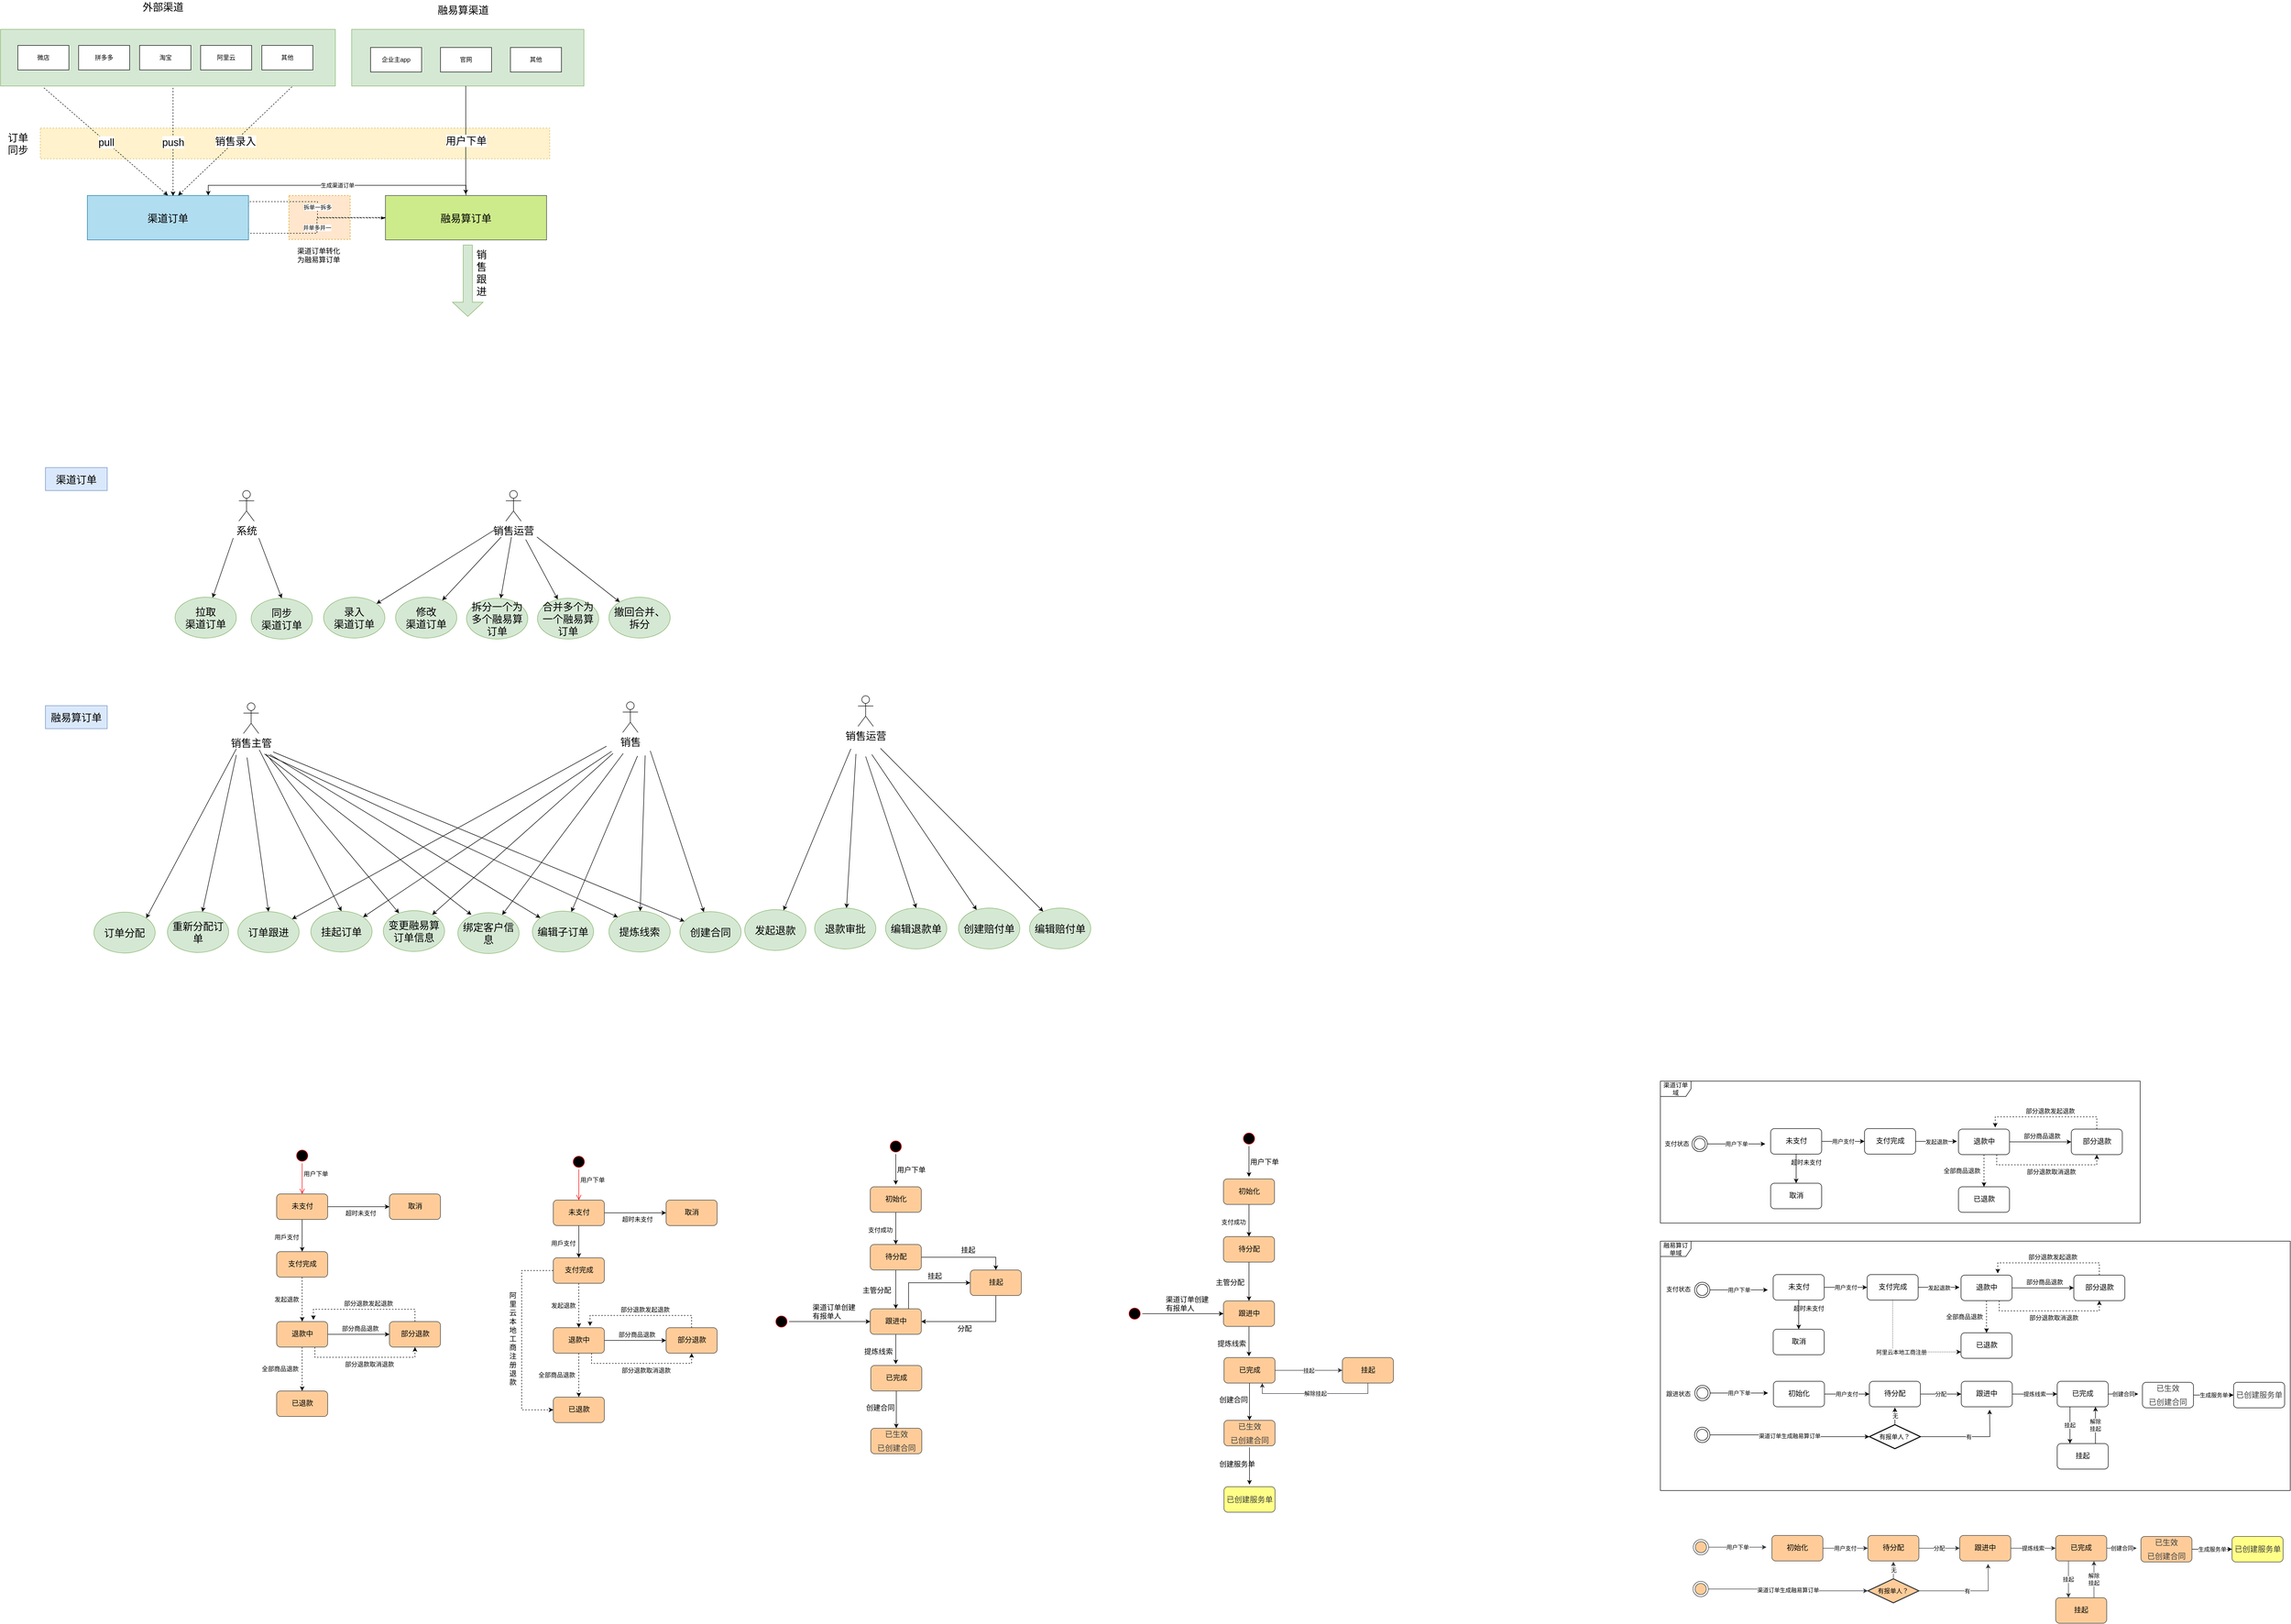 <mxfile version="14.2.9" type="github">
  <diagram id="Wc-KlJpiXTT7ANUVL1O2" name="第 1 页">
    <mxGraphModel dx="2435" dy="843" grid="0" gridSize="10" guides="1" tooltips="1" connect="1" arrows="1" fold="1" page="0" pageScale="1" pageWidth="827" pageHeight="1169" math="0" shadow="0">
      <root>
        <mxCell id="0" />
        <mxCell id="1" parent="0" />
        <mxCell id="URw_SgKUcCVv19KRKVcu-100" value="融易算订单域" style="shape=umlFrame;whiteSpace=wrap;html=1;" vertex="1" parent="1">
          <mxGeometry x="2850" y="2486.5" width="1234" height="488.5" as="geometry" />
        </mxCell>
        <mxCell id="DArMAvbHiKXC-84_z5ol-40" value="" style="rounded=0;whiteSpace=wrap;html=1;dashed=1;fillColor=#ffe6cc;strokeColor=#d79b00;" parent="1" vertex="1">
          <mxGeometry x="163" y="438" width="120" height="86" as="geometry" />
        </mxCell>
        <mxCell id="DArMAvbHiKXC-84_z5ol-33" value="" style="rounded=0;whiteSpace=wrap;html=1;dashed=1;fillColor=#fff2cc;strokeColor=#d6b656;" parent="1" vertex="1">
          <mxGeometry x="-323.99" y="306" width="997.99" height="60" as="geometry" />
        </mxCell>
        <mxCell id="DArMAvbHiKXC-84_z5ol-8" value="" style="rounded=0;whiteSpace=wrap;html=1;fillColor=#d5e8d4;strokeColor=#82b366;" parent="1" vertex="1">
          <mxGeometry x="-402" y="112.5" width="656" height="111" as="geometry" />
        </mxCell>
        <mxCell id="DArMAvbHiKXC-84_z5ol-1" value="微店" style="rounded=0;whiteSpace=wrap;html=1;" parent="1" vertex="1">
          <mxGeometry x="-368" y="144" width="100" height="48" as="geometry" />
        </mxCell>
        <mxCell id="DArMAvbHiKXC-84_z5ol-2" value="拼多多" style="rounded=0;whiteSpace=wrap;html=1;" parent="1" vertex="1">
          <mxGeometry x="-249" y="144" width="100" height="48" as="geometry" />
        </mxCell>
        <mxCell id="DArMAvbHiKXC-84_z5ol-3" value="淘宝" style="rounded=0;whiteSpace=wrap;html=1;" parent="1" vertex="1">
          <mxGeometry x="-129.5" y="144" width="100.5" height="48" as="geometry" />
        </mxCell>
        <mxCell id="DArMAvbHiKXC-84_z5ol-6" value="阿里云" style="rounded=0;whiteSpace=wrap;html=1;" parent="1" vertex="1">
          <mxGeometry x="-10" y="144" width="100" height="48" as="geometry" />
        </mxCell>
        <mxCell id="DArMAvbHiKXC-84_z5ol-7" value="其他" style="rounded=0;whiteSpace=wrap;html=1;" parent="1" vertex="1">
          <mxGeometry x="110" y="144" width="100" height="48" as="geometry" />
        </mxCell>
        <mxCell id="DArMAvbHiKXC-84_z5ol-9" value="&lt;font style=&quot;font-size: 20px&quot;&gt;外部渠道&lt;/font&gt;" style="text;html=1;align=center;verticalAlign=middle;resizable=0;points=[];autosize=1;" parent="1" vertex="1">
          <mxGeometry x="-129" y="57" width="90" height="21" as="geometry" />
        </mxCell>
        <mxCell id="DArMAvbHiKXC-84_z5ol-12" value="" style="rounded=0;whiteSpace=wrap;html=1;fillColor=#d5e8d4;strokeColor=#82b366;" parent="1" vertex="1">
          <mxGeometry x="286" y="112.5" width="455" height="111" as="geometry" />
        </mxCell>
        <mxCell id="DArMAvbHiKXC-84_z5ol-13" value="企业主app" style="rounded=0;whiteSpace=wrap;html=1;" parent="1" vertex="1">
          <mxGeometry x="323" y="148" width="100" height="48" as="geometry" />
        </mxCell>
        <mxCell id="DArMAvbHiKXC-84_z5ol-14" value="官网" style="rounded=0;whiteSpace=wrap;html=1;" parent="1" vertex="1">
          <mxGeometry x="460" y="148" width="100" height="48" as="geometry" />
        </mxCell>
        <mxCell id="DArMAvbHiKXC-84_z5ol-15" value="其他" style="rounded=0;whiteSpace=wrap;html=1;" parent="1" vertex="1">
          <mxGeometry x="597" y="148" width="100" height="48" as="geometry" />
        </mxCell>
        <mxCell id="DArMAvbHiKXC-84_z5ol-16" value="&lt;font style=&quot;font-size: 20px&quot;&gt;融易算渠道&lt;/font&gt;" style="text;html=1;align=center;verticalAlign=middle;resizable=0;points=[];autosize=1;" parent="1" vertex="1">
          <mxGeometry x="449" y="63" width="110" height="21" as="geometry" />
        </mxCell>
        <mxCell id="DArMAvbHiKXC-84_z5ol-36" value="拆单一拆多" style="edgeStyle=orthogonalEdgeStyle;rounded=0;orthogonalLoop=1;jettySize=auto;html=1;exitX=1;exitY=0.25;exitDx=0;exitDy=0;dashed=1;endArrow=none;endFill=0;" parent="1" source="DArMAvbHiKXC-84_z5ol-17" edge="1">
          <mxGeometry relative="1" as="geometry">
            <mxPoint x="354" y="481" as="targetPoint" />
            <Array as="points">
              <mxPoint x="84" y="450" />
              <mxPoint x="219" y="450" />
              <mxPoint x="219" y="481" />
            </Array>
          </mxGeometry>
        </mxCell>
        <mxCell id="DArMAvbHiKXC-84_z5ol-39" value="并单多并一" style="edgeStyle=orthogonalEdgeStyle;rounded=0;orthogonalLoop=1;jettySize=auto;html=1;exitX=1;exitY=0.75;exitDx=0;exitDy=0;dashed=1;endArrow=blockThin;endFill=1;" parent="1" source="DArMAvbHiKXC-84_z5ol-17" target="DArMAvbHiKXC-84_z5ol-18" edge="1">
          <mxGeometry relative="1" as="geometry">
            <Array as="points">
              <mxPoint x="84" y="512" />
              <mxPoint x="218" y="512" />
              <mxPoint x="218" y="482" />
            </Array>
          </mxGeometry>
        </mxCell>
        <mxCell id="DArMAvbHiKXC-84_z5ol-17" value="&lt;font style=&quot;font-size: 20px&quot;&gt;渠道订单&lt;/font&gt;" style="rounded=0;whiteSpace=wrap;html=1;fillColor=#b1ddf0;strokeColor=#10739e;" parent="1" vertex="1">
          <mxGeometry x="-231.86" y="438" width="315.75" height="87" as="geometry" />
        </mxCell>
        <mxCell id="KCC00tiMmGGxVq4-jWES-1" value="生成渠道订单" style="edgeStyle=orthogonalEdgeStyle;rounded=0;orthogonalLoop=1;jettySize=auto;html=1;entryX=0.75;entryY=0;entryDx=0;entryDy=0;" parent="1" source="DArMAvbHiKXC-84_z5ol-18" target="DArMAvbHiKXC-84_z5ol-17" edge="1">
          <mxGeometry relative="1" as="geometry">
            <Array as="points">
              <mxPoint x="510" y="418" />
              <mxPoint x="5" y="418" />
            </Array>
          </mxGeometry>
        </mxCell>
        <mxCell id="DArMAvbHiKXC-84_z5ol-18" value="&lt;font style=&quot;font-size: 20px&quot;&gt;融易算订单&lt;/font&gt;" style="rounded=0;whiteSpace=wrap;html=1;fillColor=#cdeb8b;strokeColor=#36393d;" parent="1" vertex="1">
          <mxGeometry x="352.12" y="438" width="315.75" height="87" as="geometry" />
        </mxCell>
        <mxCell id="DArMAvbHiKXC-84_z5ol-28" value="&lt;font style=&quot;font-size: 20px&quot;&gt;pull&lt;/font&gt;" style="endArrow=classic;html=1;entryX=0.5;entryY=0;entryDx=0;entryDy=0;dashed=1;" parent="1" target="DArMAvbHiKXC-84_z5ol-17" edge="1">
          <mxGeometry width="50" height="50" relative="1" as="geometry">
            <mxPoint x="-317" y="227" as="sourcePoint" />
            <mxPoint x="-261" y="232" as="targetPoint" />
          </mxGeometry>
        </mxCell>
        <mxCell id="DArMAvbHiKXC-84_z5ol-30" value="&lt;font style=&quot;font-size: 20px&quot;&gt;push&lt;/font&gt;" style="endArrow=classic;html=1;dashed=1;" parent="1" edge="1">
          <mxGeometry width="50" height="50" relative="1" as="geometry">
            <mxPoint x="-64" y="227" as="sourcePoint" />
            <mxPoint x="-64" y="439" as="targetPoint" />
          </mxGeometry>
        </mxCell>
        <mxCell id="DArMAvbHiKXC-84_z5ol-31" value="&lt;span style=&quot;font-size: 20px&quot;&gt;销售录入&lt;/span&gt;" style="endArrow=classic;html=1;dashed=1;" parent="1" edge="1">
          <mxGeometry width="50" height="50" relative="1" as="geometry">
            <mxPoint x="169" y="225" as="sourcePoint" />
            <mxPoint x="-54" y="438" as="targetPoint" />
          </mxGeometry>
        </mxCell>
        <mxCell id="DArMAvbHiKXC-84_z5ol-32" value="&lt;font style=&quot;font-size: 20px&quot;&gt;用户下单&lt;/font&gt;" style="endArrow=classic;html=1;" parent="1" edge="1">
          <mxGeometry width="50" height="50" relative="1" as="geometry">
            <mxPoint x="509.5" y="223.5" as="sourcePoint" />
            <mxPoint x="509.5" y="435.5" as="targetPoint" />
          </mxGeometry>
        </mxCell>
        <mxCell id="DArMAvbHiKXC-84_z5ol-34" value="&lt;font style=&quot;font-size: 20px&quot;&gt;订单&lt;br&gt;同步&lt;/font&gt;" style="text;html=1;align=center;verticalAlign=middle;resizable=0;points=[];autosize=1;" parent="1" vertex="1">
          <mxGeometry x="-393" y="317" width="50" height="38" as="geometry" />
        </mxCell>
        <mxCell id="DArMAvbHiKXC-84_z5ol-41" value="&lt;font style=&quot;font-size: 14px&quot;&gt;渠道订单转化&lt;br&gt;为融易算订单&lt;/font&gt;" style="text;html=1;align=center;verticalAlign=middle;resizable=0;points=[];autosize=1;" parent="1" vertex="1">
          <mxGeometry x="174" y="538" width="94" height="34" as="geometry" />
        </mxCell>
        <mxCell id="DArMAvbHiKXC-84_z5ol-53" value="" style="shape=singleArrow;direction=south;whiteSpace=wrap;html=1;fillColor=#d5e8d4;strokeColor=#82b366;" parent="1" vertex="1">
          <mxGeometry x="483.5" y="535" width="60" height="140" as="geometry" />
        </mxCell>
        <mxCell id="DArMAvbHiKXC-84_z5ol-54" value="&lt;span style=&quot;font-size: 20px&quot;&gt;销&lt;br&gt;售&lt;br&gt;跟&lt;br&gt;进&lt;/span&gt;" style="text;html=1;align=center;verticalAlign=middle;resizable=0;points=[];autosize=1;" parent="1" vertex="1">
          <mxGeometry x="525" y="553" width="30" height="72" as="geometry" />
        </mxCell>
        <mxCell id="DArMAvbHiKXC-84_z5ol-58" value="&lt;font style=&quot;font-size: 20px&quot;&gt;拉取&lt;br&gt;渠道订单&lt;/font&gt;" style="ellipse;whiteSpace=wrap;html=1;fillColor=#d5e8d4;strokeColor=#82b366;" parent="1" vertex="1">
          <mxGeometry x="-60" y="1225" width="120" height="80" as="geometry" />
        </mxCell>
        <mxCell id="DArMAvbHiKXC-84_z5ol-59" value="&lt;font style=&quot;font-size: 20px&quot;&gt;系统&lt;/font&gt;" style="shape=umlActor;verticalLabelPosition=bottom;verticalAlign=top;html=1;" parent="1" vertex="1">
          <mxGeometry x="65" y="1016" width="30" height="60" as="geometry" />
        </mxCell>
        <mxCell id="DArMAvbHiKXC-84_z5ol-60" value="&lt;font style=&quot;font-size: 20px&quot;&gt;同步&lt;br&gt;渠道订单&lt;/font&gt;" style="ellipse;whiteSpace=wrap;html=1;fillColor=#d5e8d4;strokeColor=#82b366;" parent="1" vertex="1">
          <mxGeometry x="89" y="1227" width="120" height="80" as="geometry" />
        </mxCell>
        <mxCell id="DArMAvbHiKXC-84_z5ol-61" value="" style="endArrow=classic;html=1;" parent="1" target="DArMAvbHiKXC-84_z5ol-58" edge="1">
          <mxGeometry width="50" height="50" relative="1" as="geometry">
            <mxPoint x="54" y="1109" as="sourcePoint" />
            <mxPoint x="-119.59" y="1242.135" as="targetPoint" />
          </mxGeometry>
        </mxCell>
        <mxCell id="DArMAvbHiKXC-84_z5ol-62" value="" style="endArrow=classic;html=1;entryX=0.5;entryY=0;entryDx=0;entryDy=0;" parent="1" target="DArMAvbHiKXC-84_z5ol-60" edge="1">
          <mxGeometry width="50" height="50" relative="1" as="geometry">
            <mxPoint x="104" y="1109" as="sourcePoint" />
            <mxPoint x="211.295" y="1245.358" as="targetPoint" />
          </mxGeometry>
        </mxCell>
        <mxCell id="DArMAvbHiKXC-84_z5ol-64" value="&lt;font style=&quot;font-size: 20px&quot;&gt;渠道订单&lt;/font&gt;" style="rounded=0;whiteSpace=wrap;html=1;fillColor=#dae8fc;strokeColor=#6c8ebf;" parent="1" vertex="1">
          <mxGeometry x="-314" y="971" width="121" height="45" as="geometry" />
        </mxCell>
        <mxCell id="DArMAvbHiKXC-84_z5ol-66" value="&lt;font style=&quot;font-size: 20px&quot;&gt;录入&lt;br&gt;渠道订单&lt;/font&gt;" style="ellipse;whiteSpace=wrap;html=1;fillColor=#d5e8d4;strokeColor=#82b366;" parent="1" vertex="1">
          <mxGeometry x="231" y="1225" width="120" height="80" as="geometry" />
        </mxCell>
        <mxCell id="DArMAvbHiKXC-84_z5ol-67" value="&lt;span style=&quot;font-size: 20px&quot;&gt;销售运营&lt;/span&gt;" style="shape=umlActor;verticalLabelPosition=bottom;verticalAlign=top;html=1;" parent="1" vertex="1">
          <mxGeometry x="588" y="1016" width="30" height="60" as="geometry" />
        </mxCell>
        <mxCell id="DArMAvbHiKXC-84_z5ol-68" value="&lt;font style=&quot;font-size: 20px&quot;&gt;修改&lt;br&gt;渠道订单&lt;/font&gt;" style="ellipse;whiteSpace=wrap;html=1;fillColor=#d5e8d4;strokeColor=#82b366;" parent="1" vertex="1">
          <mxGeometry x="372" y="1225" width="120" height="80" as="geometry" />
        </mxCell>
        <mxCell id="DArMAvbHiKXC-84_z5ol-69" value="" style="endArrow=classic;html=1;exitX=0.453;exitY=0.256;exitDx=0;exitDy=0;exitPerimeter=0;" parent="1" target="DArMAvbHiKXC-84_z5ol-66" edge="1">
          <mxGeometry width="50" height="50" relative="1" as="geometry">
            <mxPoint x="566.34" y="1092.864" as="sourcePoint" />
            <mxPoint x="611" y="1106" as="targetPoint" />
          </mxGeometry>
        </mxCell>
        <mxCell id="DArMAvbHiKXC-84_z5ol-70" value="" style="endArrow=classic;html=1;" parent="1" target="DArMAvbHiKXC-84_z5ol-68" edge="1">
          <mxGeometry width="50" height="50" relative="1" as="geometry">
            <mxPoint x="579" y="1107" as="sourcePoint" />
            <mxPoint x="466.277" y="1246.373" as="targetPoint" />
          </mxGeometry>
        </mxCell>
        <mxCell id="DArMAvbHiKXC-84_z5ol-72" value="&lt;span style=&quot;font-size: 20px&quot;&gt;拆分一个为多个融易算订单&lt;/span&gt;" style="ellipse;whiteSpace=wrap;html=1;fillColor=#d5e8d4;strokeColor=#82b366;" parent="1" vertex="1">
          <mxGeometry x="511" y="1227" width="120" height="80" as="geometry" />
        </mxCell>
        <mxCell id="DArMAvbHiKXC-84_z5ol-73" value="&lt;span style=&quot;font-size: 20px&quot;&gt;合并多个为&lt;br&gt;一个融易算订单&lt;/span&gt;" style="ellipse;whiteSpace=wrap;html=1;fillColor=#d5e8d4;strokeColor=#82b366;" parent="1" vertex="1">
          <mxGeometry x="650" y="1227" width="120" height="80" as="geometry" />
        </mxCell>
        <mxCell id="DArMAvbHiKXC-84_z5ol-75" value="&lt;span style=&quot;font-size: 20px&quot;&gt;撤回合并、拆分&lt;/span&gt;" style="ellipse;whiteSpace=wrap;html=1;fillColor=#d5e8d4;strokeColor=#82b366;" parent="1" vertex="1">
          <mxGeometry x="790" y="1225" width="120" height="80" as="geometry" />
        </mxCell>
        <mxCell id="DArMAvbHiKXC-84_z5ol-76" value="" style="endArrow=classic;html=1;" parent="1" target="DArMAvbHiKXC-84_z5ol-72" edge="1">
          <mxGeometry width="50" height="50" relative="1" as="geometry">
            <mxPoint x="599" y="1107" as="sourcePoint" />
            <mxPoint x="523.728" y="1246.786" as="targetPoint" />
          </mxGeometry>
        </mxCell>
        <mxCell id="DArMAvbHiKXC-84_z5ol-77" value="" style="endArrow=classic;html=1;" parent="1" target="DArMAvbHiKXC-84_z5ol-73" edge="1">
          <mxGeometry width="50" height="50" relative="1" as="geometry">
            <mxPoint x="627" y="1112" as="sourcePoint" />
            <mxPoint x="533.728" y="1256.786" as="targetPoint" />
          </mxGeometry>
        </mxCell>
        <mxCell id="DArMAvbHiKXC-84_z5ol-78" value="" style="endArrow=classic;html=1;" parent="1" target="DArMAvbHiKXC-84_z5ol-75" edge="1">
          <mxGeometry width="50" height="50" relative="1" as="geometry">
            <mxPoint x="649" y="1107" as="sourcePoint" />
            <mxPoint x="543.728" y="1266.786" as="targetPoint" />
          </mxGeometry>
        </mxCell>
        <mxCell id="Rq0zYVGZ0-2ekg4DxV7x-1" value="&lt;font style=&quot;font-size: 20px&quot;&gt;融易算订单&lt;/font&gt;" style="rounded=0;whiteSpace=wrap;html=1;fillColor=#dae8fc;strokeColor=#6c8ebf;" parent="1" vertex="1">
          <mxGeometry x="-314" y="1437.5" width="121" height="45" as="geometry" />
        </mxCell>
        <mxCell id="Rq0zYVGZ0-2ekg4DxV7x-2" value="&lt;font style=&quot;font-size: 20px&quot;&gt;订单跟进&lt;/font&gt;" style="ellipse;whiteSpace=wrap;html=1;fillColor=#d5e8d4;strokeColor=#82b366;" parent="1" vertex="1">
          <mxGeometry x="63" y="1841" width="120" height="80" as="geometry" />
        </mxCell>
        <mxCell id="Rq0zYVGZ0-2ekg4DxV7x-3" value="&lt;span style=&quot;font-size: 20px&quot;&gt;销售&lt;/span&gt;" style="shape=umlActor;verticalLabelPosition=bottom;verticalAlign=top;html=1;" parent="1" vertex="1">
          <mxGeometry x="817" y="1430" width="30" height="60" as="geometry" />
        </mxCell>
        <mxCell id="Rq0zYVGZ0-2ekg4DxV7x-4" value="&lt;span style=&quot;font-size: 20px&quot;&gt;变更融易算订单信息&lt;/span&gt;" style="ellipse;whiteSpace=wrap;html=1;fillColor=#d5e8d4;strokeColor=#82b366;" parent="1" vertex="1">
          <mxGeometry x="348" y="1839" width="120" height="80" as="geometry" />
        </mxCell>
        <mxCell id="Rq0zYVGZ0-2ekg4DxV7x-5" value="" style="endArrow=classic;html=1;exitX=0.453;exitY=0.256;exitDx=0;exitDy=0;exitPerimeter=0;" parent="1" target="Rq0zYVGZ0-2ekg4DxV7x-2" edge="1">
          <mxGeometry width="50" height="50" relative="1" as="geometry">
            <mxPoint x="785.34" y="1516.864" as="sourcePoint" />
            <mxPoint x="830" y="1530" as="targetPoint" />
          </mxGeometry>
        </mxCell>
        <mxCell id="Rq0zYVGZ0-2ekg4DxV7x-6" value="" style="endArrow=classic;html=1;" parent="1" target="Rq0zYVGZ0-2ekg4DxV7x-4" edge="1">
          <mxGeometry width="50" height="50" relative="1" as="geometry">
            <mxPoint x="798" y="1531" as="sourcePoint" />
            <mxPoint x="685.277" y="1670.373" as="targetPoint" />
          </mxGeometry>
        </mxCell>
        <mxCell id="Rq0zYVGZ0-2ekg4DxV7x-7" value="&lt;span style=&quot;font-size: 20px&quot;&gt;绑定客户信息&lt;/span&gt;" style="ellipse;whiteSpace=wrap;html=1;fillColor=#d5e8d4;strokeColor=#82b366;" parent="1" vertex="1">
          <mxGeometry x="494" y="1843" width="120" height="80" as="geometry" />
        </mxCell>
        <mxCell id="Rq0zYVGZ0-2ekg4DxV7x-8" value="&lt;span style=&quot;font-size: 20px&quot;&gt;编辑子订单&lt;/span&gt;" style="ellipse;whiteSpace=wrap;html=1;fillColor=#d5e8d4;strokeColor=#82b366;" parent="1" vertex="1">
          <mxGeometry x="640" y="1840" width="120" height="80" as="geometry" />
        </mxCell>
        <mxCell id="Rq0zYVGZ0-2ekg4DxV7x-9" value="&lt;span style=&quot;font-size: 20px&quot;&gt;提炼线索&lt;/span&gt;" style="ellipse;whiteSpace=wrap;html=1;fillColor=#d5e8d4;strokeColor=#82b366;" parent="1" vertex="1">
          <mxGeometry x="790" y="1840" width="120" height="80" as="geometry" />
        </mxCell>
        <mxCell id="Rq0zYVGZ0-2ekg4DxV7x-10" value="" style="endArrow=classic;html=1;" parent="1" target="Rq0zYVGZ0-2ekg4DxV7x-7" edge="1">
          <mxGeometry width="50" height="50" relative="1" as="geometry">
            <mxPoint x="818" y="1531" as="sourcePoint" />
            <mxPoint x="742.728" y="1670.786" as="targetPoint" />
          </mxGeometry>
        </mxCell>
        <mxCell id="Rq0zYVGZ0-2ekg4DxV7x-11" value="" style="endArrow=classic;html=1;" parent="1" target="Rq0zYVGZ0-2ekg4DxV7x-8" edge="1">
          <mxGeometry width="50" height="50" relative="1" as="geometry">
            <mxPoint x="846" y="1536" as="sourcePoint" />
            <mxPoint x="752.728" y="1680.786" as="targetPoint" />
          </mxGeometry>
        </mxCell>
        <mxCell id="Rq0zYVGZ0-2ekg4DxV7x-12" value="" style="endArrow=classic;html=1;" parent="1" target="Rq0zYVGZ0-2ekg4DxV7x-9" edge="1">
          <mxGeometry width="50" height="50" relative="1" as="geometry">
            <mxPoint x="861" y="1535" as="sourcePoint" />
            <mxPoint x="762.728" y="1690.786" as="targetPoint" />
          </mxGeometry>
        </mxCell>
        <mxCell id="Rq0zYVGZ0-2ekg4DxV7x-13" value="&lt;span style=&quot;font-size: 20px&quot;&gt;创建合同&lt;/span&gt;" style="ellipse;whiteSpace=wrap;html=1;fillColor=#d5e8d4;strokeColor=#82b366;" parent="1" vertex="1">
          <mxGeometry x="929" y="1841" width="120" height="80" as="geometry" />
        </mxCell>
        <mxCell id="Rq0zYVGZ0-2ekg4DxV7x-14" value="" style="endArrow=classic;html=1;" parent="1" target="Rq0zYVGZ0-2ekg4DxV7x-13" edge="1">
          <mxGeometry width="50" height="50" relative="1" as="geometry">
            <mxPoint x="871" y="1526" as="sourcePoint" />
            <mxPoint x="938.371" y="1682.977" as="targetPoint" />
          </mxGeometry>
        </mxCell>
        <mxCell id="Rq0zYVGZ0-2ekg4DxV7x-16" value="&lt;font style=&quot;font-size: 20px&quot;&gt;订单分配&lt;/font&gt;" style="ellipse;whiteSpace=wrap;html=1;fillColor=#d5e8d4;strokeColor=#82b366;" parent="1" vertex="1">
          <mxGeometry x="-219" y="1842" width="120" height="80" as="geometry" />
        </mxCell>
        <mxCell id="Rq0zYVGZ0-2ekg4DxV7x-17" value="&lt;font style=&quot;font-size: 20px&quot;&gt;重新分配订单&lt;/font&gt;" style="ellipse;whiteSpace=wrap;html=1;fillColor=#d5e8d4;strokeColor=#82b366;" parent="1" vertex="1">
          <mxGeometry x="-75" y="1841" width="120" height="80" as="geometry" />
        </mxCell>
        <mxCell id="Rq0zYVGZ0-2ekg4DxV7x-18" value="&lt;span style=&quot;font-size: 20px&quot;&gt;挂起&lt;/span&gt;&lt;span style=&quot;font-size: 20px&quot;&gt;订单&lt;/span&gt;" style="ellipse;whiteSpace=wrap;html=1;fillColor=#d5e8d4;strokeColor=#82b366;" parent="1" vertex="1">
          <mxGeometry x="206" y="1840" width="120" height="80" as="geometry" />
        </mxCell>
        <mxCell id="Rq0zYVGZ0-2ekg4DxV7x-19" value="" style="endArrow=classic;html=1;exitX=0.453;exitY=0.256;exitDx=0;exitDy=0;exitPerimeter=0;" parent="1" target="Rq0zYVGZ0-2ekg4DxV7x-18" edge="1">
          <mxGeometry width="50" height="50" relative="1" as="geometry">
            <mxPoint x="795.34" y="1526.864" as="sourcePoint" />
            <mxPoint x="335" y="1678" as="targetPoint" />
          </mxGeometry>
        </mxCell>
        <mxCell id="Rq0zYVGZ0-2ekg4DxV7x-21" value="" style="endArrow=classic;html=1;" parent="1" target="Rq0zYVGZ0-2ekg4DxV7x-17" edge="1">
          <mxGeometry width="50" height="50" relative="1" as="geometry">
            <mxPoint x="60" y="1534" as="sourcePoint" />
            <mxPoint x="247.96" y="1671.001" as="targetPoint" />
          </mxGeometry>
        </mxCell>
        <mxCell id="Rq0zYVGZ0-2ekg4DxV7x-22" value="" style="endArrow=classic;html=1;entryX=1;entryY=0;entryDx=0;entryDy=0;" parent="1" target="Rq0zYVGZ0-2ekg4DxV7x-16" edge="1">
          <mxGeometry width="50" height="50" relative="1" as="geometry">
            <mxPoint x="60" y="1522" as="sourcePoint" />
            <mxPoint x="63.96" y="1658.72" as="targetPoint" />
          </mxGeometry>
        </mxCell>
        <mxCell id="Rq0zYVGZ0-2ekg4DxV7x-23" value="&lt;span style=&quot;font-size: 20px&quot;&gt;销售主管&lt;/span&gt;" style="shape=umlActor;verticalLabelPosition=bottom;verticalAlign=top;html=1;" parent="1" vertex="1">
          <mxGeometry x="74" y="1432" width="30" height="60" as="geometry" />
        </mxCell>
        <mxCell id="Rq0zYVGZ0-2ekg4DxV7x-27" value="" style="endArrow=classic;html=1;entryX=0.5;entryY=0;entryDx=0;entryDy=0;" parent="1" target="Rq0zYVGZ0-2ekg4DxV7x-2" edge="1">
          <mxGeometry width="50" height="50" relative="1" as="geometry">
            <mxPoint x="81" y="1539" as="sourcePoint" />
            <mxPoint x="215.674" y="1793.104" as="targetPoint" />
          </mxGeometry>
        </mxCell>
        <mxCell id="Rq0zYVGZ0-2ekg4DxV7x-28" value="" style="endArrow=classic;html=1;entryX=0.5;entryY=0;entryDx=0;entryDy=0;" parent="1" target="Rq0zYVGZ0-2ekg4DxV7x-18" edge="1">
          <mxGeometry width="50" height="50" relative="1" as="geometry">
            <mxPoint x="105" y="1524" as="sourcePoint" />
            <mxPoint x="335.6" y="1800.68" as="targetPoint" />
          </mxGeometry>
        </mxCell>
        <mxCell id="Rq0zYVGZ0-2ekg4DxV7x-29" value="" style="endArrow=classic;html=1;" parent="1" target="Rq0zYVGZ0-2ekg4DxV7x-4" edge="1">
          <mxGeometry width="50" height="50" relative="1" as="geometry">
            <mxPoint x="118" y="1532" as="sourcePoint" />
            <mxPoint x="463.6" y="1801.68" as="targetPoint" />
          </mxGeometry>
        </mxCell>
        <mxCell id="Rq0zYVGZ0-2ekg4DxV7x-30" value="" style="endArrow=classic;html=1;entryX=0.221;entryY=0.053;entryDx=0;entryDy=0;entryPerimeter=0;" parent="1" target="Rq0zYVGZ0-2ekg4DxV7x-7" edge="1">
          <mxGeometry width="50" height="50" relative="1" as="geometry">
            <mxPoint x="115" y="1532" as="sourcePoint" />
            <mxPoint x="624.806" y="1802.302" as="targetPoint" />
          </mxGeometry>
        </mxCell>
        <mxCell id="Rq0zYVGZ0-2ekg4DxV7x-31" value="" style="endArrow=classic;html=1;" parent="1" target="Rq0zYVGZ0-2ekg4DxV7x-8" edge="1">
          <mxGeometry width="50" height="50" relative="1" as="geometry">
            <mxPoint x="126" y="1533" as="sourcePoint" />
            <mxPoint x="756.52" y="1803.24" as="targetPoint" />
          </mxGeometry>
        </mxCell>
        <mxCell id="Rq0zYVGZ0-2ekg4DxV7x-32" value="" style="endArrow=classic;html=1;entryX=0;entryY=0;entryDx=0;entryDy=0;" parent="1" target="Rq0zYVGZ0-2ekg4DxV7x-9" edge="1">
          <mxGeometry width="50" height="50" relative="1" as="geometry">
            <mxPoint x="122" y="1534" as="sourcePoint" />
            <mxPoint x="923.606" y="1799.29" as="targetPoint" />
          </mxGeometry>
        </mxCell>
        <mxCell id="Rq0zYVGZ0-2ekg4DxV7x-33" value="" style="endArrow=classic;html=1;" parent="1" target="Rq0zYVGZ0-2ekg4DxV7x-13" edge="1">
          <mxGeometry width="50" height="50" relative="1" as="geometry">
            <mxPoint x="132" y="1528" as="sourcePoint" />
            <mxPoint x="1052.306" y="1805.29" as="targetPoint" />
          </mxGeometry>
        </mxCell>
        <mxCell id="Rq0zYVGZ0-2ekg4DxV7x-35" value="&lt;span style=&quot;font-size: 20px&quot;&gt;销售运营&lt;/span&gt;" style="shape=umlActor;verticalLabelPosition=bottom;verticalAlign=top;html=1;" parent="1" vertex="1">
          <mxGeometry x="1278" y="1418" width="30" height="60" as="geometry" />
        </mxCell>
        <mxCell id="Rq0zYVGZ0-2ekg4DxV7x-36" value="&lt;span style=&quot;font-size: 20px&quot;&gt;发起退款&lt;/span&gt;" style="ellipse;whiteSpace=wrap;html=1;fillColor=#d5e8d4;strokeColor=#82b366;" parent="1" vertex="1">
          <mxGeometry x="1056" y="1837" width="120" height="80" as="geometry" />
        </mxCell>
        <mxCell id="Rq0zYVGZ0-2ekg4DxV7x-37" value="&lt;span style=&quot;font-size: 20px&quot;&gt;退款审批&lt;/span&gt;" style="ellipse;whiteSpace=wrap;html=1;fillColor=#d5e8d4;strokeColor=#82b366;" parent="1" vertex="1">
          <mxGeometry x="1193" y="1834" width="120" height="80" as="geometry" />
        </mxCell>
        <mxCell id="Rq0zYVGZ0-2ekg4DxV7x-38" value="&lt;span style=&quot;font-size: 20px&quot;&gt;编辑退款单&lt;/span&gt;" style="ellipse;whiteSpace=wrap;html=1;fillColor=#d5e8d4;strokeColor=#82b366;" parent="1" vertex="1">
          <mxGeometry x="1332" y="1834" width="120" height="80" as="geometry" />
        </mxCell>
        <mxCell id="Rq0zYVGZ0-2ekg4DxV7x-39" value="&lt;span style=&quot;font-size: 20px&quot;&gt;创建赔付单&lt;/span&gt;" style="ellipse;whiteSpace=wrap;html=1;fillColor=#d5e8d4;strokeColor=#82b366;" parent="1" vertex="1">
          <mxGeometry x="1475" y="1834" width="120" height="80" as="geometry" />
        </mxCell>
        <mxCell id="Rq0zYVGZ0-2ekg4DxV7x-40" value="&lt;span style=&quot;font-size: 20px&quot;&gt;编辑赔付单&lt;/span&gt;" style="ellipse;whiteSpace=wrap;html=1;fillColor=#d5e8d4;strokeColor=#82b366;" parent="1" vertex="1">
          <mxGeometry x="1614" y="1834" width="120" height="80" as="geometry" />
        </mxCell>
        <mxCell id="Rq0zYVGZ0-2ekg4DxV7x-46" value="" style="endArrow=classic;html=1;" parent="1" target="Rq0zYVGZ0-2ekg4DxV7x-36" edge="1">
          <mxGeometry width="50" height="50" relative="1" as="geometry">
            <mxPoint x="1264" y="1522" as="sourcePoint" />
            <mxPoint x="1203.026" y="1859.003" as="targetPoint" />
          </mxGeometry>
        </mxCell>
        <mxCell id="Rq0zYVGZ0-2ekg4DxV7x-48" value="" style="endArrow=classic;html=1;" parent="1" target="Rq0zYVGZ0-2ekg4DxV7x-37" edge="1">
          <mxGeometry width="50" height="50" relative="1" as="geometry">
            <mxPoint x="1274" y="1532" as="sourcePoint" />
            <mxPoint x="1221.216" y="1869.215" as="targetPoint" />
          </mxGeometry>
        </mxCell>
        <mxCell id="Rq0zYVGZ0-2ekg4DxV7x-49" value="" style="endArrow=classic;html=1;entryX=0.5;entryY=0;entryDx=0;entryDy=0;" parent="1" target="Rq0zYVGZ0-2ekg4DxV7x-38" edge="1">
          <mxGeometry width="50" height="50" relative="1" as="geometry">
            <mxPoint x="1293" y="1537" as="sourcePoint" />
            <mxPoint x="1231.216" y="1879.215" as="targetPoint" />
          </mxGeometry>
        </mxCell>
        <mxCell id="Rq0zYVGZ0-2ekg4DxV7x-50" value="" style="endArrow=classic;html=1;" parent="1" target="Rq0zYVGZ0-2ekg4DxV7x-39" edge="1">
          <mxGeometry width="50" height="50" relative="1" as="geometry">
            <mxPoint x="1305" y="1533" as="sourcePoint" />
            <mxPoint x="1241.216" y="1889.215" as="targetPoint" />
          </mxGeometry>
        </mxCell>
        <mxCell id="Rq0zYVGZ0-2ekg4DxV7x-51" value="" style="endArrow=classic;html=1;" parent="1" target="Rq0zYVGZ0-2ekg4DxV7x-40" edge="1">
          <mxGeometry width="50" height="50" relative="1" as="geometry">
            <mxPoint x="1322" y="1521" as="sourcePoint" />
            <mxPoint x="1251.216" y="1899.215" as="targetPoint" />
          </mxGeometry>
        </mxCell>
        <mxCell id="Rq0zYVGZ0-2ekg4DxV7x-61" value="用戶支付" style="edgeStyle=orthogonalEdgeStyle;rounded=0;orthogonalLoop=1;jettySize=auto;html=0;shadow=0;labelBackgroundColor=none;fontFamily=Tahoma;align=left;fontSize=12;" parent="1" source="Rq0zYVGZ0-2ekg4DxV7x-55" target="Rq0zYVGZ0-2ekg4DxV7x-56" edge="1">
          <mxGeometry x="0.079" y="-56" relative="1" as="geometry">
            <mxPoint as="offset" />
          </mxGeometry>
        </mxCell>
        <mxCell id="Rq0zYVGZ0-2ekg4DxV7x-62" value="超时未支付" style="edgeStyle=orthogonalEdgeStyle;rounded=0;orthogonalLoop=1;jettySize=auto;html=0;shadow=0;labelBackgroundColor=none;fontFamily=Tahoma;fontSize=12;align=left;" parent="1" source="Rq0zYVGZ0-2ekg4DxV7x-55" target="Rq0zYVGZ0-2ekg4DxV7x-57" edge="1">
          <mxGeometry x="-0.452" y="-12" relative="1" as="geometry">
            <mxPoint as="offset" />
          </mxGeometry>
        </mxCell>
        <mxCell id="Rq0zYVGZ0-2ekg4DxV7x-55" value="&lt;font style=&quot;font-size: 14px;&quot;&gt;未支付&lt;/font&gt;" style="html=1;rounded=1;shadow=0;labelBackgroundColor=none;sketch=0;fillColor=#ffcc99;fontFamily=Tahoma;align=center;strokeColor=#36393d;fontSize=14;" parent="1" vertex="1">
          <mxGeometry x="139" y="2394" width="100" height="50" as="geometry" />
        </mxCell>
        <mxCell id="Rq0zYVGZ0-2ekg4DxV7x-63" value="发起退款" style="edgeStyle=orthogonalEdgeStyle;rounded=0;orthogonalLoop=1;jettySize=auto;html=0;shadow=0;labelBackgroundColor=none;fontFamily=Tahoma;fontSize=12;align=left;dashed=1;" parent="1" source="Rq0zYVGZ0-2ekg4DxV7x-56" target="Rq0zYVGZ0-2ekg4DxV7x-58" edge="1">
          <mxGeometry x="-0.011" y="-56" relative="1" as="geometry">
            <mxPoint as="offset" />
          </mxGeometry>
        </mxCell>
        <mxCell id="Rq0zYVGZ0-2ekg4DxV7x-56" value="&lt;font style=&quot;font-size: 14px;&quot;&gt;支付完成&lt;/font&gt;" style="html=1;rounded=1;shadow=0;labelBackgroundColor=none;sketch=0;fillColor=#ffcc99;fontFamily=Tahoma;align=center;strokeColor=#36393d;fontSize=14;" parent="1" vertex="1">
          <mxGeometry x="139" y="2507" width="100" height="50" as="geometry" />
        </mxCell>
        <mxCell id="Rq0zYVGZ0-2ekg4DxV7x-57" value="&lt;font style=&quot;font-size: 14px;&quot;&gt;取消&lt;/font&gt;" style="html=1;rounded=1;shadow=0;labelBackgroundColor=none;sketch=0;fillColor=#ffcc99;fontFamily=Tahoma;align=center;strokeColor=#36393d;fontSize=14;" parent="1" vertex="1">
          <mxGeometry x="360" y="2394" width="100" height="50" as="geometry" />
        </mxCell>
        <mxCell id="Rq0zYVGZ0-2ekg4DxV7x-64" value="部分商品退款" style="edgeStyle=orthogonalEdgeStyle;rounded=0;orthogonalLoop=1;jettySize=auto;html=0;shadow=0;labelBackgroundColor=none;fontFamily=Tahoma;fontSize=12;align=left;" parent="1" source="Rq0zYVGZ0-2ekg4DxV7x-58" target="Rq0zYVGZ0-2ekg4DxV7x-59" edge="1">
          <mxGeometry x="-0.57" y="12" relative="1" as="geometry">
            <mxPoint as="offset" />
          </mxGeometry>
        </mxCell>
        <mxCell id="Rq0zYVGZ0-2ekg4DxV7x-65" value="全部商品退款" style="edgeStyle=orthogonalEdgeStyle;rounded=0;orthogonalLoop=1;jettySize=auto;html=0;entryX=0.5;entryY=0;entryDx=0;entryDy=0;shadow=0;labelBackgroundColor=none;fontFamily=Tahoma;fontSize=12;align=left;dashed=1;" parent="1" source="Rq0zYVGZ0-2ekg4DxV7x-58" target="Rq0zYVGZ0-2ekg4DxV7x-60" edge="1">
          <mxGeometry x="-0.023" y="-81" relative="1" as="geometry">
            <mxPoint as="offset" />
          </mxGeometry>
        </mxCell>
        <mxCell id="Rq0zYVGZ0-2ekg4DxV7x-88" value="部分退款取消退款" style="edgeStyle=orthogonalEdgeStyle;rounded=0;orthogonalLoop=1;jettySize=auto;html=0;exitX=0.75;exitY=1;exitDx=0;exitDy=0;entryX=0.5;entryY=1;entryDx=0;entryDy=0;shadow=0;dashed=1;labelBackgroundColor=none;fontFamily=Tahoma;fontSize=12;align=left;" parent="1" source="Rq0zYVGZ0-2ekg4DxV7x-58" target="Rq0zYVGZ0-2ekg4DxV7x-59" edge="1">
          <mxGeometry x="-0.347" y="-13" relative="1" as="geometry">
            <mxPoint as="offset" />
          </mxGeometry>
        </mxCell>
        <mxCell id="Rq0zYVGZ0-2ekg4DxV7x-58" value="&lt;font style=&quot;font-size: 14px;&quot;&gt;退款中&lt;/font&gt;" style="html=1;rounded=1;shadow=0;labelBackgroundColor=none;sketch=0;fillColor=#ffcc99;fontFamily=Tahoma;align=center;strokeColor=#36393d;fontSize=14;" parent="1" vertex="1">
          <mxGeometry x="139" y="2644" width="100" height="50" as="geometry" />
        </mxCell>
        <mxCell id="Rq0zYVGZ0-2ekg4DxV7x-87" value="部分退款发起退款" style="edgeStyle=orthogonalEdgeStyle;rounded=0;orthogonalLoop=1;jettySize=auto;html=0;shadow=0;dashed=1;labelBackgroundColor=none;fontFamily=Tahoma;fontSize=12;align=left;fontStyle=0" parent="1" source="Rq0zYVGZ0-2ekg4DxV7x-59" edge="1">
          <mxGeometry x="0.354" y="-12" relative="1" as="geometry">
            <mxPoint x="211.007" y="2640.681" as="targetPoint" />
            <Array as="points">
              <mxPoint x="410" y="2620" />
              <mxPoint x="211" y="2620" />
            </Array>
            <mxPoint as="offset" />
          </mxGeometry>
        </mxCell>
        <mxCell id="Rq0zYVGZ0-2ekg4DxV7x-59" value="&lt;span style=&quot;font-size: 14px;&quot;&gt;部分退款&lt;/span&gt;" style="html=1;rounded=1;shadow=0;labelBackgroundColor=none;sketch=0;fillColor=#ffcc99;fontFamily=Tahoma;align=center;strokeColor=#36393d;fontSize=14;" parent="1" vertex="1">
          <mxGeometry x="360" y="2644" width="100" height="50" as="geometry" />
        </mxCell>
        <mxCell id="Rq0zYVGZ0-2ekg4DxV7x-60" value="&lt;span style=&quot;font-size: 14px;&quot;&gt;已退款&lt;/span&gt;" style="html=1;rounded=1;shadow=0;labelBackgroundColor=none;sketch=0;fillColor=#ffcc99;fontFamily=Tahoma;align=center;strokeColor=#36393d;fontSize=14;" parent="1" vertex="1">
          <mxGeometry x="139" y="2780" width="100" height="50" as="geometry" />
        </mxCell>
        <mxCell id="Rq0zYVGZ0-2ekg4DxV7x-83" value="" style="ellipse;html=1;shape=startState;fillColor=#000000;strokeColor=#ff0000;rounded=1;shadow=0;labelBackgroundColor=none;sketch=0;fontFamily=Tahoma;fontSize=12;align=center;" parent="1" vertex="1">
          <mxGeometry x="174" y="2304" width="30" height="30" as="geometry" />
        </mxCell>
        <mxCell id="Rq0zYVGZ0-2ekg4DxV7x-84" value="用户下单" style="edgeStyle=orthogonalEdgeStyle;html=1;verticalAlign=bottom;endArrow=open;endSize=8;strokeColor=#ff0000;shadow=0;labelBackgroundColor=none;fontFamily=Tahoma;fontSize=12;align=left;" parent="1" source="Rq0zYVGZ0-2ekg4DxV7x-83" edge="1">
          <mxGeometry relative="1" as="geometry">
            <mxPoint x="189" y="2394" as="targetPoint" />
          </mxGeometry>
        </mxCell>
        <mxCell id="Rq0zYVGZ0-2ekg4DxV7x-89" value="用戶支付" style="edgeStyle=orthogonalEdgeStyle;rounded=0;orthogonalLoop=1;jettySize=auto;html=0;shadow=0;labelBackgroundColor=none;fontFamily=Tahoma;align=left;fontSize=12;" parent="1" source="Rq0zYVGZ0-2ekg4DxV7x-91" target="Rq0zYVGZ0-2ekg4DxV7x-93" edge="1">
          <mxGeometry x="0.079" y="-56" relative="1" as="geometry">
            <mxPoint as="offset" />
          </mxGeometry>
        </mxCell>
        <mxCell id="Rq0zYVGZ0-2ekg4DxV7x-90" value="超时未支付" style="edgeStyle=orthogonalEdgeStyle;rounded=0;orthogonalLoop=1;jettySize=auto;html=0;shadow=0;labelBackgroundColor=none;fontFamily=Tahoma;fontSize=12;align=left;" parent="1" source="Rq0zYVGZ0-2ekg4DxV7x-91" target="Rq0zYVGZ0-2ekg4DxV7x-94" edge="1">
          <mxGeometry x="-0.452" y="-12" relative="1" as="geometry">
            <mxPoint as="offset" />
          </mxGeometry>
        </mxCell>
        <mxCell id="Rq0zYVGZ0-2ekg4DxV7x-91" value="&lt;font style=&quot;font-size: 14px;&quot;&gt;未支付&lt;/font&gt;" style="html=1;rounded=1;shadow=0;labelBackgroundColor=none;sketch=0;fillColor=#ffcc99;fontFamily=Tahoma;align=center;strokeColor=#36393d;fontSize=14;" parent="1" vertex="1">
          <mxGeometry x="681" y="2406" width="100" height="50" as="geometry" />
        </mxCell>
        <mxCell id="Rq0zYVGZ0-2ekg4DxV7x-92" value="发起退款" style="edgeStyle=orthogonalEdgeStyle;rounded=0;orthogonalLoop=1;jettySize=auto;html=0;shadow=0;labelBackgroundColor=none;fontFamily=Tahoma;fontSize=12;align=left;dashed=1;" parent="1" source="Rq0zYVGZ0-2ekg4DxV7x-93" target="Rq0zYVGZ0-2ekg4DxV7x-98" edge="1">
          <mxGeometry x="-0.011" y="-56" relative="1" as="geometry">
            <mxPoint as="offset" />
          </mxGeometry>
        </mxCell>
        <mxCell id="Rq0zYVGZ0-2ekg4DxV7x-105" value="阿&#xa;里&#xa;云&#xa;本&#xa;地&#xa;工&#xa;商&#xa;注&#xa;册&#xa;退&#xa;款" style="edgeStyle=orthogonalEdgeStyle;rounded=0;orthogonalLoop=1;jettySize=auto;html=0;exitX=0;exitY=0.5;exitDx=0;exitDy=0;entryX=0;entryY=0.5;entryDx=0;entryDy=0;shadow=0;dashed=1;labelBackgroundColor=none;fontFamily=Tahoma;fontSize=14;align=left;" parent="1" source="Rq0zYVGZ0-2ekg4DxV7x-93" target="Rq0zYVGZ0-2ekg4DxV7x-101" edge="1">
          <mxGeometry x="-0.018" y="-26" relative="1" as="geometry">
            <Array as="points">
              <mxPoint x="619" y="2544" />
              <mxPoint x="619" y="2817" />
            </Array>
            <mxPoint as="offset" />
          </mxGeometry>
        </mxCell>
        <mxCell id="Rq0zYVGZ0-2ekg4DxV7x-93" value="&lt;font style=&quot;font-size: 14px;&quot;&gt;支付完成&lt;/font&gt;" style="html=1;rounded=1;shadow=0;labelBackgroundColor=none;sketch=0;fillColor=#ffcc99;fontFamily=Tahoma;align=center;strokeColor=#36393d;fontSize=14;" parent="1" vertex="1">
          <mxGeometry x="681" y="2519" width="100" height="50" as="geometry" />
        </mxCell>
        <mxCell id="Rq0zYVGZ0-2ekg4DxV7x-94" value="&lt;font style=&quot;font-size: 14px;&quot;&gt;取消&lt;/font&gt;" style="html=1;rounded=1;shadow=0;labelBackgroundColor=none;sketch=0;fillColor=#ffcc99;fontFamily=Tahoma;align=center;strokeColor=#36393d;fontSize=14;" parent="1" vertex="1">
          <mxGeometry x="902" y="2406" width="100" height="50" as="geometry" />
        </mxCell>
        <mxCell id="Rq0zYVGZ0-2ekg4DxV7x-95" value="部分商品退款" style="edgeStyle=orthogonalEdgeStyle;rounded=0;orthogonalLoop=1;jettySize=auto;html=0;shadow=0;labelBackgroundColor=none;fontFamily=Tahoma;fontSize=12;align=left;" parent="1" source="Rq0zYVGZ0-2ekg4DxV7x-98" target="Rq0zYVGZ0-2ekg4DxV7x-100" edge="1">
          <mxGeometry x="-0.57" y="12" relative="1" as="geometry">
            <mxPoint as="offset" />
          </mxGeometry>
        </mxCell>
        <mxCell id="Rq0zYVGZ0-2ekg4DxV7x-96" value="全部商品退款" style="edgeStyle=orthogonalEdgeStyle;rounded=0;orthogonalLoop=1;jettySize=auto;html=0;entryX=0.5;entryY=0;entryDx=0;entryDy=0;shadow=0;labelBackgroundColor=none;fontFamily=Tahoma;fontSize=12;align=left;dashed=1;" parent="1" source="Rq0zYVGZ0-2ekg4DxV7x-98" target="Rq0zYVGZ0-2ekg4DxV7x-101" edge="1">
          <mxGeometry x="-0.023" y="-81" relative="1" as="geometry">
            <mxPoint as="offset" />
          </mxGeometry>
        </mxCell>
        <mxCell id="Rq0zYVGZ0-2ekg4DxV7x-97" value="部分退款取消退款" style="edgeStyle=orthogonalEdgeStyle;rounded=0;orthogonalLoop=1;jettySize=auto;html=0;exitX=0.75;exitY=1;exitDx=0;exitDy=0;entryX=0.5;entryY=1;entryDx=0;entryDy=0;shadow=0;dashed=1;labelBackgroundColor=none;fontFamily=Tahoma;fontSize=12;align=left;" parent="1" source="Rq0zYVGZ0-2ekg4DxV7x-98" target="Rq0zYVGZ0-2ekg4DxV7x-100" edge="1">
          <mxGeometry x="-0.347" y="-13" relative="1" as="geometry">
            <mxPoint as="offset" />
          </mxGeometry>
        </mxCell>
        <mxCell id="Rq0zYVGZ0-2ekg4DxV7x-98" value="&lt;font style=&quot;font-size: 14px;&quot;&gt;退款中&lt;/font&gt;" style="html=1;rounded=1;shadow=0;labelBackgroundColor=none;sketch=0;fillColor=#ffcc99;fontFamily=Tahoma;align=center;strokeColor=#36393d;fontSize=14;" parent="1" vertex="1">
          <mxGeometry x="681" y="2656" width="100" height="50" as="geometry" />
        </mxCell>
        <mxCell id="Rq0zYVGZ0-2ekg4DxV7x-99" value="部分退款发起退款" style="edgeStyle=orthogonalEdgeStyle;rounded=0;orthogonalLoop=1;jettySize=auto;html=0;shadow=0;dashed=1;labelBackgroundColor=none;fontFamily=Tahoma;fontSize=12;align=left;fontStyle=0" parent="1" source="Rq0zYVGZ0-2ekg4DxV7x-100" edge="1">
          <mxGeometry x="0.354" y="-12" relative="1" as="geometry">
            <mxPoint x="753.007" y="2652.681" as="targetPoint" />
            <Array as="points">
              <mxPoint x="952" y="2632" />
              <mxPoint x="753" y="2632" />
            </Array>
            <mxPoint as="offset" />
          </mxGeometry>
        </mxCell>
        <mxCell id="Rq0zYVGZ0-2ekg4DxV7x-100" value="&lt;span style=&quot;font-size: 14px;&quot;&gt;部分退款&lt;/span&gt;" style="html=1;rounded=1;shadow=0;labelBackgroundColor=none;sketch=0;fillColor=#ffcc99;fontFamily=Tahoma;align=center;strokeColor=#36393d;fontSize=14;" parent="1" vertex="1">
          <mxGeometry x="902" y="2656" width="100" height="50" as="geometry" />
        </mxCell>
        <mxCell id="Rq0zYVGZ0-2ekg4DxV7x-101" value="&lt;span style=&quot;font-size: 14px;&quot;&gt;已退款&lt;/span&gt;" style="html=1;rounded=1;shadow=0;labelBackgroundColor=none;sketch=0;fillColor=#ffcc99;fontFamily=Tahoma;align=center;strokeColor=#36393d;fontSize=14;" parent="1" vertex="1">
          <mxGeometry x="681" y="2792" width="100" height="50" as="geometry" />
        </mxCell>
        <mxCell id="Rq0zYVGZ0-2ekg4DxV7x-102" value="" style="ellipse;html=1;shape=startState;fillColor=#000000;strokeColor=#ff0000;rounded=1;shadow=0;labelBackgroundColor=none;sketch=0;fontFamily=Tahoma;fontSize=12;align=center;" parent="1" vertex="1">
          <mxGeometry x="716" y="2316" width="30" height="30" as="geometry" />
        </mxCell>
        <mxCell id="Rq0zYVGZ0-2ekg4DxV7x-103" value="用户下单" style="edgeStyle=orthogonalEdgeStyle;html=1;verticalAlign=bottom;endArrow=open;endSize=8;strokeColor=#ff0000;shadow=0;labelBackgroundColor=none;fontFamily=Tahoma;fontSize=12;align=left;" parent="1" source="Rq0zYVGZ0-2ekg4DxV7x-102" edge="1">
          <mxGeometry relative="1" as="geometry">
            <mxPoint x="731" y="2406" as="targetPoint" />
          </mxGeometry>
        </mxCell>
        <mxCell id="Rq0zYVGZ0-2ekg4DxV7x-107" value="支付成功" style="edgeStyle=orthogonalEdgeStyle;rounded=0;orthogonalLoop=1;jettySize=auto;html=0;shadow=0;labelBackgroundColor=none;fontFamily=Tahoma;align=left;fontSize=12;" parent="1" source="Rq0zYVGZ0-2ekg4DxV7x-109" target="Rq0zYVGZ0-2ekg4DxV7x-112" edge="1">
          <mxGeometry x="0.079" y="-56" relative="1" as="geometry">
            <mxPoint as="offset" />
          </mxGeometry>
        </mxCell>
        <mxCell id="Rq0zYVGZ0-2ekg4DxV7x-109" value="&lt;font style=&quot;font-size: 14px&quot;&gt;初始化&lt;/font&gt;" style="html=1;rounded=1;shadow=0;labelBackgroundColor=none;sketch=0;fillColor=#ffcc99;fontFamily=Tahoma;align=center;strokeColor=#36393d;fontSize=14;" parent="1" vertex="1">
          <mxGeometry x="1302" y="2380" width="100" height="50" as="geometry" />
        </mxCell>
        <mxCell id="Rq0zYVGZ0-2ekg4DxV7x-128" value="主管分配" style="edgeStyle=orthogonalEdgeStyle;rounded=0;orthogonalLoop=1;jettySize=auto;html=0;entryX=0.5;entryY=0;entryDx=0;entryDy=0;shadow=0;labelBackgroundColor=none;fontFamily=Tahoma;fontSize=14;align=left;" parent="1" source="Rq0zYVGZ0-2ekg4DxV7x-112" target="Rq0zYVGZ0-2ekg4DxV7x-124" edge="1">
          <mxGeometry x="0.026" y="-67" relative="1" as="geometry">
            <mxPoint as="offset" />
          </mxGeometry>
        </mxCell>
        <mxCell id="Rq0zYVGZ0-2ekg4DxV7x-129" value="挂起" style="edgeStyle=orthogonalEdgeStyle;rounded=0;orthogonalLoop=1;jettySize=auto;html=0;entryX=0.5;entryY=0;entryDx=0;entryDy=0;shadow=0;labelBackgroundColor=none;fontFamily=Tahoma;fontSize=14;align=left;" parent="1" source="Rq0zYVGZ0-2ekg4DxV7x-112" target="Rq0zYVGZ0-2ekg4DxV7x-125" edge="1">
          <mxGeometry x="-0.111" y="15" relative="1" as="geometry">
            <mxPoint as="offset" />
          </mxGeometry>
        </mxCell>
        <mxCell id="Rq0zYVGZ0-2ekg4DxV7x-112" value="待分配" style="html=1;rounded=1;shadow=0;labelBackgroundColor=none;sketch=0;fillColor=#ffcc99;fontFamily=Tahoma;align=center;strokeColor=#36393d;fontSize=14;" parent="1" vertex="1">
          <mxGeometry x="1302" y="2493" width="100" height="50" as="geometry" />
        </mxCell>
        <mxCell id="Rq0zYVGZ0-2ekg4DxV7x-123" value="渠道订单创建&#xa;有报单人" style="edgeStyle=orthogonalEdgeStyle;rounded=0;orthogonalLoop=1;jettySize=auto;html=0;shadow=0;labelBackgroundColor=none;fontFamily=Tahoma;fontSize=14;align=left;" parent="1" source="Rq0zYVGZ0-2ekg4DxV7x-121" target="Rq0zYVGZ0-2ekg4DxV7x-124" edge="1">
          <mxGeometry x="-0.448" y="20" relative="1" as="geometry">
            <mxPoint x="1178" y="2694" as="targetPoint" />
            <mxPoint as="offset" />
          </mxGeometry>
        </mxCell>
        <mxCell id="Rq0zYVGZ0-2ekg4DxV7x-121" value="" style="ellipse;html=1;shape=startState;fillColor=#000000;strokeColor=#ff0000;rounded=1;shadow=0;labelBackgroundColor=none;sketch=0;fontFamily=Tahoma;fontSize=12;align=center;" parent="1" vertex="1">
          <mxGeometry x="1113" y="2629" width="30" height="30" as="geometry" />
        </mxCell>
        <mxCell id="Rq0zYVGZ0-2ekg4DxV7x-130" value="挂起" style="edgeStyle=orthogonalEdgeStyle;rounded=0;orthogonalLoop=1;jettySize=auto;html=0;exitX=0.75;exitY=0;exitDx=0;exitDy=0;entryX=0;entryY=0.5;entryDx=0;entryDy=0;shadow=0;labelBackgroundColor=none;fontFamily=Tahoma;fontSize=14;align=left;" parent="1" source="Rq0zYVGZ0-2ekg4DxV7x-124" target="Rq0zYVGZ0-2ekg4DxV7x-125" edge="1">
          <mxGeometry x="0.007" y="14" relative="1" as="geometry">
            <mxPoint as="offset" />
          </mxGeometry>
        </mxCell>
        <mxCell id="Rq0zYVGZ0-2ekg4DxV7x-133" value="提炼线索" style="edgeStyle=orthogonalEdgeStyle;rounded=0;orthogonalLoop=1;jettySize=auto;html=0;shadow=0;labelBackgroundColor=none;fontFamily=Tahoma;fontSize=14;align=left;" parent="1" source="Rq0zYVGZ0-2ekg4DxV7x-124" edge="1">
          <mxGeometry x="0.163" y="-64" relative="1" as="geometry">
            <mxPoint x="1352" y="2727.458" as="targetPoint" />
            <mxPoint as="offset" />
          </mxGeometry>
        </mxCell>
        <mxCell id="Rq0zYVGZ0-2ekg4DxV7x-124" value="跟进中" style="html=1;rounded=1;shadow=0;labelBackgroundColor=none;sketch=0;fillColor=#ffcc99;fontFamily=Tahoma;align=center;strokeColor=#36393d;fontSize=14;" parent="1" vertex="1">
          <mxGeometry x="1302" y="2619" width="100" height="50" as="geometry" />
        </mxCell>
        <mxCell id="Rq0zYVGZ0-2ekg4DxV7x-131" value="分配" style="edgeStyle=orthogonalEdgeStyle;rounded=0;orthogonalLoop=1;jettySize=auto;html=0;entryX=1;entryY=0.5;entryDx=0;entryDy=0;shadow=0;labelBackgroundColor=none;fontFamily=Tahoma;fontSize=14;align=left;" parent="1" source="Rq0zYVGZ0-2ekg4DxV7x-125" target="Rq0zYVGZ0-2ekg4DxV7x-124" edge="1">
          <mxGeometry x="0.298" y="13" relative="1" as="geometry">
            <Array as="points">
              <mxPoint x="1548" y="2644" />
            </Array>
            <mxPoint as="offset" />
          </mxGeometry>
        </mxCell>
        <mxCell id="Rq0zYVGZ0-2ekg4DxV7x-125" value="挂起" style="html=1;rounded=1;shadow=0;labelBackgroundColor=none;sketch=0;fillColor=#ffcc99;fontFamily=Tahoma;align=center;strokeColor=#36393d;fontSize=14;" parent="1" vertex="1">
          <mxGeometry x="1498" y="2543" width="100" height="50" as="geometry" />
        </mxCell>
        <mxCell id="Rq0zYVGZ0-2ekg4DxV7x-137" value="创建合同" style="edgeStyle=orthogonalEdgeStyle;rounded=0;orthogonalLoop=1;jettySize=auto;html=0;entryX=0.5;entryY=0;entryDx=0;entryDy=0;shadow=0;labelBackgroundColor=none;fontFamily=Tahoma;fontSize=14;align=left;" parent="1" source="Rq0zYVGZ0-2ekg4DxV7x-126" target="Rq0zYVGZ0-2ekg4DxV7x-127" edge="1">
          <mxGeometry x="-0.123" y="-61" relative="1" as="geometry">
            <mxPoint as="offset" />
          </mxGeometry>
        </mxCell>
        <mxCell id="Rq0zYVGZ0-2ekg4DxV7x-126" value="已完成" style="html=1;rounded=1;shadow=0;labelBackgroundColor=none;sketch=0;fillColor=#ffcc99;fontFamily=Tahoma;align=center;strokeColor=#36393d;fontSize=14;" parent="1" vertex="1">
          <mxGeometry x="1303" y="2730" width="100" height="50" as="geometry" />
        </mxCell>
        <mxCell id="Rq0zYVGZ0-2ekg4DxV7x-127" value="&lt;span style=&quot;font-size: 15px ; color: rgb(64 , 64 , 64) ; line-height: 1.74 ; letter-spacing: 0.008em ; outline-style: none ; overflow-wrap: break-word&quot;&gt;已生效&lt;br&gt;已创建合同&lt;br&gt;&lt;/span&gt;" style="html=1;rounded=1;shadow=0;labelBackgroundColor=none;sketch=0;fillColor=#ffcc99;fontFamily=Tahoma;align=center;strokeColor=#36393d;fontSize=14;" parent="1" vertex="1">
          <mxGeometry x="1303" y="2853" width="100" height="50" as="geometry" />
        </mxCell>
        <mxCell id="Rq0zYVGZ0-2ekg4DxV7x-135" value="用户下单" style="edgeStyle=orthogonalEdgeStyle;rounded=0;orthogonalLoop=1;jettySize=auto;html=0;shadow=0;labelBackgroundColor=none;fontFamily=Tahoma;fontSize=14;align=left;" parent="1" source="Rq0zYVGZ0-2ekg4DxV7x-136" edge="1">
          <mxGeometry relative="1" as="geometry">
            <mxPoint x="1352" y="2376" as="targetPoint" />
          </mxGeometry>
        </mxCell>
        <mxCell id="Rq0zYVGZ0-2ekg4DxV7x-136" value="" style="ellipse;html=1;shape=startState;fillColor=#000000;strokeColor=#ff0000;rounded=1;shadow=0;labelBackgroundColor=none;sketch=0;fontFamily=Tahoma;fontSize=12;align=center;" parent="1" vertex="1">
          <mxGeometry x="1337" y="2286" width="30" height="30" as="geometry" />
        </mxCell>
        <mxCell id="URw_SgKUcCVv19KRKVcu-3" value="支付成功" style="edgeStyle=orthogonalEdgeStyle;rounded=0;orthogonalLoop=1;jettySize=auto;html=0;shadow=0;labelBackgroundColor=none;fontFamily=Tahoma;align=left;fontSize=12;" edge="1" parent="1" source="URw_SgKUcCVv19KRKVcu-4" target="URw_SgKUcCVv19KRKVcu-7">
          <mxGeometry x="0.079" y="-56" relative="1" as="geometry">
            <mxPoint as="offset" />
          </mxGeometry>
        </mxCell>
        <mxCell id="URw_SgKUcCVv19KRKVcu-4" value="&lt;font style=&quot;font-size: 14px&quot;&gt;初始化&lt;/font&gt;" style="html=1;rounded=1;shadow=0;labelBackgroundColor=none;sketch=0;fillColor=#ffcc99;fontFamily=Tahoma;align=center;strokeColor=#36393d;fontSize=14;" vertex="1" parent="1">
          <mxGeometry x="1994" y="2364.5" width="100" height="50" as="geometry" />
        </mxCell>
        <mxCell id="URw_SgKUcCVv19KRKVcu-5" value="主管分配" style="edgeStyle=orthogonalEdgeStyle;rounded=0;orthogonalLoop=1;jettySize=auto;html=0;entryX=0.5;entryY=0;entryDx=0;entryDy=0;shadow=0;labelBackgroundColor=none;fontFamily=Tahoma;fontSize=14;align=left;" edge="1" parent="1" source="URw_SgKUcCVv19KRKVcu-7" target="URw_SgKUcCVv19KRKVcu-12">
          <mxGeometry x="0.026" y="-67" relative="1" as="geometry">
            <mxPoint as="offset" />
          </mxGeometry>
        </mxCell>
        <mxCell id="URw_SgKUcCVv19KRKVcu-7" value="待分配" style="html=1;rounded=1;shadow=0;labelBackgroundColor=none;sketch=0;fillColor=#ffcc99;fontFamily=Tahoma;align=center;strokeColor=#36393d;fontSize=14;" vertex="1" parent="1">
          <mxGeometry x="1994" y="2477.5" width="100" height="50" as="geometry" />
        </mxCell>
        <mxCell id="URw_SgKUcCVv19KRKVcu-8" value="渠道订单创建&#xa;有报单人" style="edgeStyle=orthogonalEdgeStyle;rounded=0;orthogonalLoop=1;jettySize=auto;html=0;shadow=0;labelBackgroundColor=none;fontFamily=Tahoma;fontSize=14;align=left;" edge="1" parent="1" source="URw_SgKUcCVv19KRKVcu-9" target="URw_SgKUcCVv19KRKVcu-12">
          <mxGeometry x="-0.448" y="20" relative="1" as="geometry">
            <mxPoint x="1870" y="2678.5" as="targetPoint" />
            <mxPoint as="offset" />
          </mxGeometry>
        </mxCell>
        <mxCell id="URw_SgKUcCVv19KRKVcu-9" value="" style="ellipse;html=1;shape=startState;fillColor=#000000;strokeColor=#ff0000;rounded=1;shadow=0;labelBackgroundColor=none;sketch=0;fontFamily=Tahoma;fontSize=12;align=center;" vertex="1" parent="1">
          <mxGeometry x="1805" y="2613.5" width="30" height="30" as="geometry" />
        </mxCell>
        <mxCell id="URw_SgKUcCVv19KRKVcu-11" value="提炼线索" style="edgeStyle=orthogonalEdgeStyle;rounded=0;orthogonalLoop=1;jettySize=auto;html=0;shadow=0;labelBackgroundColor=none;fontFamily=Tahoma;fontSize=14;align=left;" edge="1" parent="1" source="URw_SgKUcCVv19KRKVcu-12">
          <mxGeometry x="0.163" y="-64" relative="1" as="geometry">
            <mxPoint x="2044" y="2711.958" as="targetPoint" />
            <mxPoint as="offset" />
          </mxGeometry>
        </mxCell>
        <mxCell id="URw_SgKUcCVv19KRKVcu-12" value="跟进中" style="html=1;rounded=1;shadow=0;labelBackgroundColor=none;sketch=0;fillColor=#ffcc99;fontFamily=Tahoma;align=center;strokeColor=#36393d;fontSize=14;" vertex="1" parent="1">
          <mxGeometry x="1994" y="2603.5" width="100" height="50" as="geometry" />
        </mxCell>
        <mxCell id="URw_SgKUcCVv19KRKVcu-24" value="解除挂起" style="edgeStyle=orthogonalEdgeStyle;rounded=0;orthogonalLoop=1;jettySize=auto;html=1;entryX=0.75;entryY=1;entryDx=0;entryDy=0;fillColor=#ffff88;strokeColor=#36393d;" edge="1" parent="1" source="URw_SgKUcCVv19KRKVcu-14" target="URw_SgKUcCVv19KRKVcu-16">
          <mxGeometry relative="1" as="geometry">
            <Array as="points">
              <mxPoint x="2277" y="2785" />
              <mxPoint x="2070" y="2785" />
            </Array>
          </mxGeometry>
        </mxCell>
        <mxCell id="URw_SgKUcCVv19KRKVcu-14" value="挂起" style="html=1;rounded=1;shadow=0;labelBackgroundColor=none;sketch=0;fillColor=#ffcc99;fontFamily=Tahoma;align=center;strokeColor=#36393d;fontSize=14;" vertex="1" parent="1">
          <mxGeometry x="2227" y="2714.5" width="100" height="50" as="geometry" />
        </mxCell>
        <mxCell id="URw_SgKUcCVv19KRKVcu-15" value="创建合同" style="edgeStyle=orthogonalEdgeStyle;rounded=0;orthogonalLoop=1;jettySize=auto;html=0;entryX=0.5;entryY=0;entryDx=0;entryDy=0;shadow=0;labelBackgroundColor=none;fontFamily=Tahoma;fontSize=14;align=left;" edge="1" parent="1" source="URw_SgKUcCVv19KRKVcu-16" target="URw_SgKUcCVv19KRKVcu-17">
          <mxGeometry x="-0.123" y="-61" relative="1" as="geometry">
            <mxPoint as="offset" />
          </mxGeometry>
        </mxCell>
        <mxCell id="URw_SgKUcCVv19KRKVcu-22" value="挂起" style="edgeStyle=orthogonalEdgeStyle;rounded=0;orthogonalLoop=1;jettySize=auto;html=1;entryX=0;entryY=0.5;entryDx=0;entryDy=0;fillColor=#ffff88;strokeColor=#36393d;" edge="1" parent="1" source="URw_SgKUcCVv19KRKVcu-16" target="URw_SgKUcCVv19KRKVcu-14">
          <mxGeometry relative="1" as="geometry" />
        </mxCell>
        <mxCell id="URw_SgKUcCVv19KRKVcu-16" value="已完成" style="html=1;rounded=1;shadow=0;labelBackgroundColor=none;sketch=0;fillColor=#ffcc99;fontFamily=Tahoma;align=center;strokeColor=#36393d;fontSize=14;" vertex="1" parent="1">
          <mxGeometry x="1995" y="2714.5" width="100" height="50" as="geometry" />
        </mxCell>
        <mxCell id="URw_SgKUcCVv19KRKVcu-17" value="&lt;span style=&quot;font-size: 15px ; color: rgb(64 , 64 , 64) ; line-height: 1.74 ; letter-spacing: 0.008em ; outline-style: none ; overflow-wrap: break-word&quot;&gt;已生效&lt;br&gt;已创建合同&lt;/span&gt;" style="html=1;rounded=1;shadow=0;labelBackgroundColor=none;sketch=0;fillColor=#ffcc99;fontFamily=Tahoma;align=center;strokeColor=#36393d;fontSize=14;" vertex="1" parent="1">
          <mxGeometry x="1995" y="2837.5" width="100" height="50" as="geometry" />
        </mxCell>
        <mxCell id="URw_SgKUcCVv19KRKVcu-18" value="用户下单" style="edgeStyle=orthogonalEdgeStyle;rounded=0;orthogonalLoop=1;jettySize=auto;html=0;shadow=0;labelBackgroundColor=none;fontFamily=Tahoma;fontSize=14;align=left;" edge="1" parent="1" source="URw_SgKUcCVv19KRKVcu-19">
          <mxGeometry relative="1" as="geometry">
            <mxPoint x="2044" y="2360.5" as="targetPoint" />
          </mxGeometry>
        </mxCell>
        <mxCell id="URw_SgKUcCVv19KRKVcu-19" value="" style="ellipse;html=1;shape=startState;fillColor=#000000;strokeColor=#ff0000;rounded=1;shadow=0;labelBackgroundColor=none;sketch=0;fontFamily=Tahoma;fontSize=12;align=center;" vertex="1" parent="1">
          <mxGeometry x="2029" y="2270.5" width="30" height="30" as="geometry" />
        </mxCell>
        <mxCell id="URw_SgKUcCVv19KRKVcu-20" value="&lt;span style=&quot;font-size: 15px ; color: rgb(64 , 64 , 64) ; line-height: 1.74 ; letter-spacing: 0.008em ; outline-style: none ; overflow-wrap: break-word&quot;&gt;已创建服务单&lt;/span&gt;" style="html=1;rounded=1;shadow=0;labelBackgroundColor=none;sketch=0;fillColor=#ffff88;fontFamily=Tahoma;align=center;strokeColor=#36393d;fontSize=14;" vertex="1" parent="1">
          <mxGeometry x="1995" y="2967.5" width="100" height="50" as="geometry" />
        </mxCell>
        <mxCell id="URw_SgKUcCVv19KRKVcu-21" value="创建服务单" style="edgeStyle=orthogonalEdgeStyle;rounded=0;orthogonalLoop=1;jettySize=auto;html=0;entryX=0.5;entryY=0;entryDx=0;entryDy=0;shadow=0;labelBackgroundColor=none;fontFamily=Tahoma;fontSize=14;align=left;" edge="1" parent="1">
          <mxGeometry x="-0.123" y="-61" relative="1" as="geometry">
            <mxPoint as="offset" />
            <mxPoint x="2045" y="2890.5" as="sourcePoint" />
            <mxPoint x="2045" y="2963.5" as="targetPoint" />
          </mxGeometry>
        </mxCell>
        <mxCell id="URw_SgKUcCVv19KRKVcu-26" value="超时未支付" style="edgeStyle=orthogonalEdgeStyle;rounded=0;orthogonalLoop=1;jettySize=auto;html=0;shadow=0;labelBackgroundColor=none;fontFamily=Tahoma;fontSize=12;align=left;" edge="1" parent="1" source="URw_SgKUcCVv19KRKVcu-27" target="URw_SgKUcCVv19KRKVcu-30">
          <mxGeometry x="-0.452" y="-12" relative="1" as="geometry">
            <mxPoint as="offset" />
          </mxGeometry>
        </mxCell>
        <mxCell id="URw_SgKUcCVv19KRKVcu-45" value="用户支付" style="edgeStyle=orthogonalEdgeStyle;rounded=0;orthogonalLoop=1;jettySize=auto;html=1;" edge="1" parent="1" source="URw_SgKUcCVv19KRKVcu-27" target="URw_SgKUcCVv19KRKVcu-29">
          <mxGeometry relative="1" as="geometry" />
        </mxCell>
        <mxCell id="URw_SgKUcCVv19KRKVcu-27" value="&lt;font style=&quot;font-size: 14px;&quot;&gt;未支付&lt;/font&gt;" style="html=1;rounded=1;shadow=0;labelBackgroundColor=none;sketch=0;fontFamily=Tahoma;align=center;fontSize=14;" vertex="1" parent="1">
          <mxGeometry x="3066" y="2266" width="100" height="50" as="geometry" />
        </mxCell>
        <mxCell id="URw_SgKUcCVv19KRKVcu-46" value="发起退款" style="edgeStyle=orthogonalEdgeStyle;rounded=0;orthogonalLoop=1;jettySize=auto;html=1;" edge="1" parent="1" source="URw_SgKUcCVv19KRKVcu-29">
          <mxGeometry relative="1" as="geometry">
            <mxPoint x="3431.007" y="2291" as="targetPoint" />
          </mxGeometry>
        </mxCell>
        <mxCell id="URw_SgKUcCVv19KRKVcu-29" value="&lt;font style=&quot;font-size: 14px;&quot;&gt;支付完成&lt;/font&gt;" style="html=1;rounded=1;shadow=0;labelBackgroundColor=none;sketch=0;fontFamily=Tahoma;align=center;fontSize=14;" vertex="1" parent="1">
          <mxGeometry x="3250" y="2266" width="100" height="50" as="geometry" />
        </mxCell>
        <mxCell id="URw_SgKUcCVv19KRKVcu-30" value="&lt;font style=&quot;font-size: 14px;&quot;&gt;取消&lt;/font&gt;" style="html=1;rounded=1;shadow=0;labelBackgroundColor=none;sketch=0;fontFamily=Tahoma;align=center;fontSize=14;" vertex="1" parent="1">
          <mxGeometry x="3066" y="2373" width="100" height="50" as="geometry" />
        </mxCell>
        <mxCell id="URw_SgKUcCVv19KRKVcu-31" value="部分商品退款" style="edgeStyle=orthogonalEdgeStyle;rounded=0;orthogonalLoop=1;jettySize=auto;html=0;shadow=0;labelBackgroundColor=none;fontFamily=Tahoma;fontSize=12;align=left;" edge="1" parent="1" source="URw_SgKUcCVv19KRKVcu-34" target="URw_SgKUcCVv19KRKVcu-36">
          <mxGeometry x="-0.57" y="12" relative="1" as="geometry">
            <mxPoint as="offset" />
          </mxGeometry>
        </mxCell>
        <mxCell id="URw_SgKUcCVv19KRKVcu-32" value="全部商品退款" style="edgeStyle=orthogonalEdgeStyle;rounded=0;orthogonalLoop=1;jettySize=auto;html=0;entryX=0.5;entryY=0;entryDx=0;entryDy=0;shadow=0;labelBackgroundColor=none;fontFamily=Tahoma;fontSize=12;align=left;dashed=1;" edge="1" parent="1" source="URw_SgKUcCVv19KRKVcu-34" target="URw_SgKUcCVv19KRKVcu-37">
          <mxGeometry x="-0.023" y="-81" relative="1" as="geometry">
            <mxPoint as="offset" />
          </mxGeometry>
        </mxCell>
        <mxCell id="URw_SgKUcCVv19KRKVcu-33" value="部分退款取消退款" style="edgeStyle=orthogonalEdgeStyle;rounded=0;orthogonalLoop=1;jettySize=auto;html=0;exitX=0.75;exitY=1;exitDx=0;exitDy=0;entryX=0.5;entryY=1;entryDx=0;entryDy=0;shadow=0;dashed=1;labelBackgroundColor=none;fontFamily=Tahoma;fontSize=12;align=left;" edge="1" parent="1" source="URw_SgKUcCVv19KRKVcu-34" target="URw_SgKUcCVv19KRKVcu-36">
          <mxGeometry x="-0.347" y="-13" relative="1" as="geometry">
            <mxPoint as="offset" />
          </mxGeometry>
        </mxCell>
        <mxCell id="URw_SgKUcCVv19KRKVcu-34" value="&lt;font style=&quot;font-size: 14px;&quot;&gt;退款中&lt;/font&gt;" style="html=1;rounded=1;shadow=0;labelBackgroundColor=none;sketch=0;fontFamily=Tahoma;align=center;fontSize=14;" vertex="1" parent="1">
          <mxGeometry x="3434" y="2267" width="100" height="50" as="geometry" />
        </mxCell>
        <mxCell id="URw_SgKUcCVv19KRKVcu-35" value="部分退款发起退款" style="edgeStyle=orthogonalEdgeStyle;rounded=0;orthogonalLoop=1;jettySize=auto;html=0;shadow=0;dashed=1;labelBackgroundColor=none;fontFamily=Tahoma;fontSize=12;align=left;fontStyle=0" edge="1" parent="1" source="URw_SgKUcCVv19KRKVcu-36">
          <mxGeometry x="0.354" y="-12" relative="1" as="geometry">
            <mxPoint x="3506.007" y="2263.681" as="targetPoint" />
            <Array as="points">
              <mxPoint x="3705" y="2243" />
              <mxPoint x="3506" y="2243" />
            </Array>
            <mxPoint as="offset" />
          </mxGeometry>
        </mxCell>
        <mxCell id="URw_SgKUcCVv19KRKVcu-36" value="&lt;span style=&quot;font-size: 14px;&quot;&gt;部分退款&lt;/span&gt;" style="html=1;rounded=1;shadow=0;labelBackgroundColor=none;sketch=0;fontFamily=Tahoma;align=center;fontSize=14;" vertex="1" parent="1">
          <mxGeometry x="3655" y="2267" width="100" height="50" as="geometry" />
        </mxCell>
        <mxCell id="URw_SgKUcCVv19KRKVcu-37" value="&lt;span style=&quot;font-size: 14px;&quot;&gt;已退款&lt;/span&gt;" style="html=1;rounded=1;shadow=0;labelBackgroundColor=none;sketch=0;fontFamily=Tahoma;align=center;fontSize=14;" vertex="1" parent="1">
          <mxGeometry x="3434" y="2380" width="100" height="50" as="geometry" />
        </mxCell>
        <mxCell id="URw_SgKUcCVv19KRKVcu-43" value="用户下单" style="edgeStyle=orthogonalEdgeStyle;rounded=0;orthogonalLoop=1;jettySize=auto;html=1;" edge="1" parent="1" source="URw_SgKUcCVv19KRKVcu-42">
          <mxGeometry relative="1" as="geometry">
            <mxPoint x="3055.452" y="2296" as="targetPoint" />
          </mxGeometry>
        </mxCell>
        <mxCell id="URw_SgKUcCVv19KRKVcu-42" value="" style="ellipse;html=1;shape=endState;" vertex="1" parent="1">
          <mxGeometry x="2912" y="2281" width="30" height="30" as="geometry" />
        </mxCell>
        <mxCell id="URw_SgKUcCVv19KRKVcu-47" value="超时未支付" style="edgeStyle=orthogonalEdgeStyle;rounded=0;orthogonalLoop=1;jettySize=auto;html=0;shadow=0;labelBackgroundColor=none;fontFamily=Tahoma;fontSize=12;align=left;" edge="1" parent="1" source="URw_SgKUcCVv19KRKVcu-49" target="URw_SgKUcCVv19KRKVcu-52">
          <mxGeometry x="-0.452" y="-12" relative="1" as="geometry">
            <mxPoint as="offset" />
          </mxGeometry>
        </mxCell>
        <mxCell id="URw_SgKUcCVv19KRKVcu-48" value="用户支付" style="edgeStyle=orthogonalEdgeStyle;rounded=0;orthogonalLoop=1;jettySize=auto;html=1;" edge="1" parent="1" source="URw_SgKUcCVv19KRKVcu-49" target="URw_SgKUcCVv19KRKVcu-51">
          <mxGeometry relative="1" as="geometry" />
        </mxCell>
        <mxCell id="URw_SgKUcCVv19KRKVcu-49" value="&lt;font style=&quot;font-size: 14px;&quot;&gt;未支付&lt;/font&gt;" style="html=1;rounded=1;shadow=0;labelBackgroundColor=none;sketch=0;fontFamily=Tahoma;align=center;fontSize=14;" vertex="1" parent="1">
          <mxGeometry x="3071" y="2552" width="100" height="50" as="geometry" />
        </mxCell>
        <mxCell id="URw_SgKUcCVv19KRKVcu-50" value="发起退款" style="edgeStyle=orthogonalEdgeStyle;rounded=0;orthogonalLoop=1;jettySize=auto;html=1;" edge="1" parent="1" source="URw_SgKUcCVv19KRKVcu-51">
          <mxGeometry relative="1" as="geometry">
            <mxPoint x="3436.007" y="2577" as="targetPoint" />
          </mxGeometry>
        </mxCell>
        <mxCell id="URw_SgKUcCVv19KRKVcu-62" value="阿里云本地工商注册" style="edgeStyle=orthogonalEdgeStyle;rounded=0;orthogonalLoop=1;jettySize=auto;html=1;entryX=0;entryY=0.75;entryDx=0;entryDy=0;dashed=1;dashPattern=1 2;" edge="1" parent="1" source="URw_SgKUcCVv19KRKVcu-51" target="URw_SgKUcCVv19KRKVcu-59">
          <mxGeometry relative="1" as="geometry">
            <Array as="points">
              <mxPoint x="3305" y="2704" />
            </Array>
          </mxGeometry>
        </mxCell>
        <mxCell id="URw_SgKUcCVv19KRKVcu-51" value="&lt;font style=&quot;font-size: 14px;&quot;&gt;支付完成&lt;/font&gt;" style="html=1;rounded=1;shadow=0;labelBackgroundColor=none;sketch=0;fontFamily=Tahoma;align=center;fontSize=14;" vertex="1" parent="1">
          <mxGeometry x="3255" y="2552" width="100" height="50" as="geometry" />
        </mxCell>
        <mxCell id="URw_SgKUcCVv19KRKVcu-52" value="&lt;font style=&quot;font-size: 14px;&quot;&gt;取消&lt;/font&gt;" style="html=1;rounded=1;shadow=0;labelBackgroundColor=none;sketch=0;fontFamily=Tahoma;align=center;fontSize=14;" vertex="1" parent="1">
          <mxGeometry x="3071" y="2659" width="100" height="50" as="geometry" />
        </mxCell>
        <mxCell id="URw_SgKUcCVv19KRKVcu-53" value="部分商品退款" style="edgeStyle=orthogonalEdgeStyle;rounded=0;orthogonalLoop=1;jettySize=auto;html=0;shadow=0;labelBackgroundColor=none;fontFamily=Tahoma;fontSize=12;align=left;" edge="1" parent="1" source="URw_SgKUcCVv19KRKVcu-56" target="URw_SgKUcCVv19KRKVcu-58">
          <mxGeometry x="-0.57" y="12" relative="1" as="geometry">
            <mxPoint as="offset" />
          </mxGeometry>
        </mxCell>
        <mxCell id="URw_SgKUcCVv19KRKVcu-54" value="全部商品退款" style="edgeStyle=orthogonalEdgeStyle;rounded=0;orthogonalLoop=1;jettySize=auto;html=0;entryX=0.5;entryY=0;entryDx=0;entryDy=0;shadow=0;labelBackgroundColor=none;fontFamily=Tahoma;fontSize=12;align=left;dashed=1;" edge="1" parent="1" source="URw_SgKUcCVv19KRKVcu-56" target="URw_SgKUcCVv19KRKVcu-59">
          <mxGeometry x="-0.023" y="-81" relative="1" as="geometry">
            <mxPoint as="offset" />
          </mxGeometry>
        </mxCell>
        <mxCell id="URw_SgKUcCVv19KRKVcu-55" value="部分退款取消退款" style="edgeStyle=orthogonalEdgeStyle;rounded=0;orthogonalLoop=1;jettySize=auto;html=0;exitX=0.75;exitY=1;exitDx=0;exitDy=0;entryX=0.5;entryY=1;entryDx=0;entryDy=0;shadow=0;dashed=1;labelBackgroundColor=none;fontFamily=Tahoma;fontSize=12;align=left;" edge="1" parent="1" source="URw_SgKUcCVv19KRKVcu-56" target="URw_SgKUcCVv19KRKVcu-58">
          <mxGeometry x="-0.347" y="-13" relative="1" as="geometry">
            <mxPoint as="offset" />
          </mxGeometry>
        </mxCell>
        <mxCell id="URw_SgKUcCVv19KRKVcu-56" value="&lt;font style=&quot;font-size: 14px;&quot;&gt;退款中&lt;/font&gt;" style="html=1;rounded=1;shadow=0;labelBackgroundColor=none;sketch=0;fontFamily=Tahoma;align=center;fontSize=14;" vertex="1" parent="1">
          <mxGeometry x="3439" y="2553" width="100" height="50" as="geometry" />
        </mxCell>
        <mxCell id="URw_SgKUcCVv19KRKVcu-57" value="部分退款发起退款" style="edgeStyle=orthogonalEdgeStyle;rounded=0;orthogonalLoop=1;jettySize=auto;html=0;shadow=0;dashed=1;labelBackgroundColor=none;fontFamily=Tahoma;fontSize=12;align=left;fontStyle=0" edge="1" parent="1" source="URw_SgKUcCVv19KRKVcu-58">
          <mxGeometry x="0.354" y="-12" relative="1" as="geometry">
            <mxPoint x="3511.007" y="2549.681" as="targetPoint" />
            <Array as="points">
              <mxPoint x="3710" y="2529" />
              <mxPoint x="3511" y="2529" />
            </Array>
            <mxPoint as="offset" />
          </mxGeometry>
        </mxCell>
        <mxCell id="URw_SgKUcCVv19KRKVcu-58" value="&lt;span style=&quot;font-size: 14px;&quot;&gt;部分退款&lt;/span&gt;" style="html=1;rounded=1;shadow=0;labelBackgroundColor=none;sketch=0;fontFamily=Tahoma;align=center;fontSize=14;" vertex="1" parent="1">
          <mxGeometry x="3660" y="2553" width="100" height="50" as="geometry" />
        </mxCell>
        <mxCell id="URw_SgKUcCVv19KRKVcu-59" value="&lt;span style=&quot;font-size: 14px;&quot;&gt;已退款&lt;/span&gt;" style="html=1;rounded=1;shadow=0;labelBackgroundColor=none;sketch=0;fontFamily=Tahoma;align=center;fontSize=14;" vertex="1" parent="1">
          <mxGeometry x="3439" y="2666" width="100" height="50" as="geometry" />
        </mxCell>
        <mxCell id="URw_SgKUcCVv19KRKVcu-60" value="用户下单" style="edgeStyle=orthogonalEdgeStyle;rounded=0;orthogonalLoop=1;jettySize=auto;html=1;" edge="1" parent="1" source="URw_SgKUcCVv19KRKVcu-61">
          <mxGeometry relative="1" as="geometry">
            <mxPoint x="3060.452" y="2582" as="targetPoint" />
          </mxGeometry>
        </mxCell>
        <mxCell id="URw_SgKUcCVv19KRKVcu-61" value="" style="ellipse;html=1;shape=endState;" vertex="1" parent="1">
          <mxGeometry x="2917" y="2567" width="30" height="30" as="geometry" />
        </mxCell>
        <mxCell id="URw_SgKUcCVv19KRKVcu-82" value="用户支付" style="edgeStyle=orthogonalEdgeStyle;rounded=0;orthogonalLoop=1;jettySize=auto;html=1;" edge="1" parent="1" source="URw_SgKUcCVv19KRKVcu-64" target="URw_SgKUcCVv19KRKVcu-66">
          <mxGeometry relative="1" as="geometry" />
        </mxCell>
        <mxCell id="URw_SgKUcCVv19KRKVcu-64" value="&lt;font style=&quot;font-size: 14px&quot;&gt;初始化&lt;/font&gt;" style="html=1;rounded=1;shadow=0;labelBackgroundColor=none;sketch=0;fontFamily=Tahoma;align=center;fontSize=14;" vertex="1" parent="1">
          <mxGeometry x="3071.45" y="2761" width="100" height="50" as="geometry" />
        </mxCell>
        <mxCell id="URw_SgKUcCVv19KRKVcu-85" value="分配" style="edgeStyle=orthogonalEdgeStyle;rounded=0;orthogonalLoop=1;jettySize=auto;html=1;entryX=0;entryY=0.5;entryDx=0;entryDy=0;" edge="1" parent="1" source="URw_SgKUcCVv19KRKVcu-66" target="URw_SgKUcCVv19KRKVcu-70">
          <mxGeometry relative="1" as="geometry" />
        </mxCell>
        <mxCell id="URw_SgKUcCVv19KRKVcu-66" value="待分配" style="html=1;rounded=1;shadow=0;labelBackgroundColor=none;sketch=0;fontFamily=Tahoma;align=center;fontSize=14;" vertex="1" parent="1">
          <mxGeometry x="3259.45" y="2761" width="100" height="50" as="geometry" />
        </mxCell>
        <mxCell id="URw_SgKUcCVv19KRKVcu-86" value="提炼线索" style="edgeStyle=orthogonalEdgeStyle;rounded=0;orthogonalLoop=1;jettySize=auto;html=1;entryX=0;entryY=0.5;entryDx=0;entryDy=0;" edge="1" parent="1" source="URw_SgKUcCVv19KRKVcu-70" target="URw_SgKUcCVv19KRKVcu-75">
          <mxGeometry relative="1" as="geometry" />
        </mxCell>
        <mxCell id="URw_SgKUcCVv19KRKVcu-70" value="跟进中" style="html=1;rounded=1;shadow=0;labelBackgroundColor=none;sketch=0;fontFamily=Tahoma;align=center;fontSize=14;" vertex="1" parent="1">
          <mxGeometry x="3439.45" y="2761" width="100" height="50" as="geometry" />
        </mxCell>
        <mxCell id="URw_SgKUcCVv19KRKVcu-102" value="解除&lt;br&gt;挂起" style="edgeStyle=orthogonalEdgeStyle;rounded=0;orthogonalLoop=1;jettySize=auto;html=1;exitX=0.75;exitY=0;exitDx=0;exitDy=0;entryX=0.75;entryY=1;entryDx=0;entryDy=0;" edge="1" parent="1" source="URw_SgKUcCVv19KRKVcu-72" target="URw_SgKUcCVv19KRKVcu-75">
          <mxGeometry relative="1" as="geometry" />
        </mxCell>
        <mxCell id="URw_SgKUcCVv19KRKVcu-72" value="挂起" style="html=1;rounded=1;shadow=0;labelBackgroundColor=none;sketch=0;fontFamily=Tahoma;align=center;fontSize=14;" vertex="1" parent="1">
          <mxGeometry x="3627.45" y="2883" width="100" height="50" as="geometry" />
        </mxCell>
        <mxCell id="URw_SgKUcCVv19KRKVcu-93" value="创建合同" style="edgeStyle=orthogonalEdgeStyle;rounded=0;orthogonalLoop=1;jettySize=auto;html=1;" edge="1" parent="1" source="URw_SgKUcCVv19KRKVcu-75">
          <mxGeometry relative="1" as="geometry">
            <mxPoint x="3786.124" y="2786" as="targetPoint" />
          </mxGeometry>
        </mxCell>
        <mxCell id="URw_SgKUcCVv19KRKVcu-101" value="挂起" style="edgeStyle=orthogonalEdgeStyle;rounded=0;orthogonalLoop=1;jettySize=auto;html=1;exitX=0.25;exitY=1;exitDx=0;exitDy=0;entryX=0.25;entryY=0;entryDx=0;entryDy=0;" edge="1" parent="1" source="URw_SgKUcCVv19KRKVcu-75" target="URw_SgKUcCVv19KRKVcu-72">
          <mxGeometry relative="1" as="geometry" />
        </mxCell>
        <mxCell id="URw_SgKUcCVv19KRKVcu-75" value="已完成" style="html=1;rounded=1;shadow=0;labelBackgroundColor=none;sketch=0;fontFamily=Tahoma;align=center;fontSize=14;" vertex="1" parent="1">
          <mxGeometry x="3627.45" y="2761" width="100" height="50" as="geometry" />
        </mxCell>
        <mxCell id="URw_SgKUcCVv19KRKVcu-94" value="生成服务单" style="edgeStyle=orthogonalEdgeStyle;rounded=0;orthogonalLoop=1;jettySize=auto;html=1;entryX=0;entryY=0.5;entryDx=0;entryDy=0;" edge="1" parent="1" source="URw_SgKUcCVv19KRKVcu-76" target="URw_SgKUcCVv19KRKVcu-79">
          <mxGeometry relative="1" as="geometry" />
        </mxCell>
        <mxCell id="URw_SgKUcCVv19KRKVcu-76" value="&lt;span style=&quot;font-size: 15px ; color: rgb(64 , 64 , 64) ; line-height: 1.74 ; letter-spacing: 0.008em ; outline-style: none ; overflow-wrap: break-word&quot;&gt;已生效&lt;br&gt;已创建合同&lt;/span&gt;" style="html=1;rounded=1;shadow=0;labelBackgroundColor=none;sketch=0;fontFamily=Tahoma;align=center;fontSize=14;" vertex="1" parent="1">
          <mxGeometry x="3794.45" y="2763" width="100" height="50" as="geometry" />
        </mxCell>
        <mxCell id="URw_SgKUcCVv19KRKVcu-79" value="&lt;span style=&quot;font-size: 15px ; color: rgb(64 , 64 , 64) ; line-height: 1.74 ; letter-spacing: 0.008em ; outline-style: none ; overflow-wrap: break-word&quot;&gt;已创建服务单&lt;/span&gt;" style="html=1;rounded=1;shadow=0;labelBackgroundColor=none;sketch=0;fontFamily=Tahoma;align=center;fontSize=14;" vertex="1" parent="1">
          <mxGeometry x="3973" y="2763" width="100" height="50" as="geometry" />
        </mxCell>
        <mxCell id="URw_SgKUcCVv19KRKVcu-83" value="用户下单" style="edgeStyle=orthogonalEdgeStyle;rounded=0;orthogonalLoop=1;jettySize=auto;html=1;" edge="1" parent="1" source="URw_SgKUcCVv19KRKVcu-84">
          <mxGeometry relative="1" as="geometry">
            <mxPoint x="3060.902" y="2784" as="targetPoint" />
          </mxGeometry>
        </mxCell>
        <mxCell id="URw_SgKUcCVv19KRKVcu-84" value="" style="ellipse;html=1;shape=endState;" vertex="1" parent="1">
          <mxGeometry x="2917.45" y="2769" width="30" height="30" as="geometry" />
        </mxCell>
        <mxCell id="URw_SgKUcCVv19KRKVcu-87" value="渠道订单生成融易算订单" style="edgeStyle=orthogonalEdgeStyle;rounded=0;orthogonalLoop=1;jettySize=auto;html=1;entryX=0;entryY=0.5;entryDx=0;entryDy=0;entryPerimeter=0;" edge="1" parent="1" source="URw_SgKUcCVv19KRKVcu-88" target="URw_SgKUcCVv19KRKVcu-95">
          <mxGeometry relative="1" as="geometry">
            <mxPoint x="3241.45" y="2866" as="targetPoint" />
          </mxGeometry>
        </mxCell>
        <mxCell id="URw_SgKUcCVv19KRKVcu-88" value="" style="ellipse;html=1;shape=endState;" vertex="1" parent="1">
          <mxGeometry x="2917" y="2851" width="30" height="30" as="geometry" />
        </mxCell>
        <mxCell id="URw_SgKUcCVv19KRKVcu-96" value="无" style="edgeStyle=orthogonalEdgeStyle;rounded=0;orthogonalLoop=1;jettySize=auto;html=1;" edge="1" parent="1" source="URw_SgKUcCVv19KRKVcu-95">
          <mxGeometry relative="1" as="geometry">
            <mxPoint x="3309.45" y="2812.236" as="targetPoint" />
          </mxGeometry>
        </mxCell>
        <mxCell id="URw_SgKUcCVv19KRKVcu-97" value="有" style="edgeStyle=orthogonalEdgeStyle;rounded=0;orthogonalLoop=1;jettySize=auto;html=1;" edge="1" parent="1" source="URw_SgKUcCVv19KRKVcu-95">
          <mxGeometry relative="1" as="geometry">
            <mxPoint x="3495.013" y="2816.681" as="targetPoint" />
          </mxGeometry>
        </mxCell>
        <mxCell id="URw_SgKUcCVv19KRKVcu-95" value="有报单人？" style="strokeWidth=2;html=1;shape=mxgraph.flowchart.decision;whiteSpace=wrap;" vertex="1" parent="1">
          <mxGeometry x="3259.45" y="2846" width="100" height="47" as="geometry" />
        </mxCell>
        <mxCell id="URw_SgKUcCVv19KRKVcu-99" value="渠道订单域" style="shape=umlFrame;whiteSpace=wrap;html=1;" vertex="1" parent="1">
          <mxGeometry x="2850" y="2173" width="940" height="278" as="geometry" />
        </mxCell>
        <mxCell id="URw_SgKUcCVv19KRKVcu-103" value="支付状态" style="text;html=1;strokeColor=none;fillColor=none;align=center;verticalAlign=middle;whiteSpace=wrap;rounded=0;" vertex="1" parent="1">
          <mxGeometry x="2853" y="2571" width="65" height="20" as="geometry" />
        </mxCell>
        <mxCell id="URw_SgKUcCVv19KRKVcu-104" value="跟进状态" style="text;html=1;strokeColor=none;fillColor=none;align=center;verticalAlign=middle;whiteSpace=wrap;rounded=0;" vertex="1" parent="1">
          <mxGeometry x="2853" y="2776" width="65" height="20" as="geometry" />
        </mxCell>
        <mxCell id="URw_SgKUcCVv19KRKVcu-105" value="支付状态" style="text;html=1;strokeColor=none;fillColor=none;align=center;verticalAlign=middle;whiteSpace=wrap;rounded=0;" vertex="1" parent="1">
          <mxGeometry x="2850" y="2286" width="65" height="20" as="geometry" />
        </mxCell>
        <mxCell id="URw_SgKUcCVv19KRKVcu-106" value="用户支付" style="edgeStyle=orthogonalEdgeStyle;rounded=0;orthogonalLoop=1;jettySize=auto;html=1;fillColor=#ffcc99;strokeColor=#36393d;" edge="1" parent="1" source="URw_SgKUcCVv19KRKVcu-107" target="URw_SgKUcCVv19KRKVcu-109">
          <mxGeometry relative="1" as="geometry" />
        </mxCell>
        <mxCell id="URw_SgKUcCVv19KRKVcu-107" value="&lt;font style=&quot;font-size: 14px&quot;&gt;初始化&lt;/font&gt;" style="html=1;rounded=1;shadow=0;labelBackgroundColor=none;sketch=0;fontFamily=Tahoma;align=center;fontSize=14;fillColor=#ffcc99;strokeColor=#36393d;" vertex="1" parent="1">
          <mxGeometry x="3068.45" y="3063" width="100" height="50" as="geometry" />
        </mxCell>
        <mxCell id="URw_SgKUcCVv19KRKVcu-108" value="分配" style="edgeStyle=orthogonalEdgeStyle;rounded=0;orthogonalLoop=1;jettySize=auto;html=1;entryX=0;entryY=0.5;entryDx=0;entryDy=0;fillColor=#ffcc99;strokeColor=#36393d;" edge="1" parent="1" source="URw_SgKUcCVv19KRKVcu-109" target="URw_SgKUcCVv19KRKVcu-111">
          <mxGeometry relative="1" as="geometry" />
        </mxCell>
        <mxCell id="URw_SgKUcCVv19KRKVcu-109" value="待分配" style="html=1;rounded=1;shadow=0;labelBackgroundColor=none;sketch=0;fontFamily=Tahoma;align=center;fontSize=14;fillColor=#ffcc99;strokeColor=#36393d;" vertex="1" parent="1">
          <mxGeometry x="3256.45" y="3063" width="100" height="50" as="geometry" />
        </mxCell>
        <mxCell id="URw_SgKUcCVv19KRKVcu-110" value="提炼线索" style="edgeStyle=orthogonalEdgeStyle;rounded=0;orthogonalLoop=1;jettySize=auto;html=1;entryX=0;entryY=0.5;entryDx=0;entryDy=0;fillColor=#ffcc99;strokeColor=#36393d;" edge="1" parent="1" source="URw_SgKUcCVv19KRKVcu-111" target="URw_SgKUcCVv19KRKVcu-116">
          <mxGeometry relative="1" as="geometry" />
        </mxCell>
        <mxCell id="URw_SgKUcCVv19KRKVcu-111" value="跟进中" style="html=1;rounded=1;shadow=0;labelBackgroundColor=none;sketch=0;fontFamily=Tahoma;align=center;fontSize=14;fillColor=#ffcc99;strokeColor=#36393d;" vertex="1" parent="1">
          <mxGeometry x="3436.45" y="3063" width="100" height="50" as="geometry" />
        </mxCell>
        <mxCell id="URw_SgKUcCVv19KRKVcu-112" value="解除&lt;br&gt;挂起" style="edgeStyle=orthogonalEdgeStyle;rounded=0;orthogonalLoop=1;jettySize=auto;html=1;exitX=0.75;exitY=0;exitDx=0;exitDy=0;entryX=0.75;entryY=1;entryDx=0;entryDy=0;fillColor=#ffcc99;strokeColor=#36393d;" edge="1" parent="1" source="URw_SgKUcCVv19KRKVcu-113" target="URw_SgKUcCVv19KRKVcu-116">
          <mxGeometry relative="1" as="geometry" />
        </mxCell>
        <mxCell id="URw_SgKUcCVv19KRKVcu-113" value="挂起" style="html=1;rounded=1;shadow=0;labelBackgroundColor=none;sketch=0;fontFamily=Tahoma;align=center;fontSize=14;fillColor=#ffcc99;strokeColor=#36393d;" vertex="1" parent="1">
          <mxGeometry x="3624.45" y="3185" width="100" height="50" as="geometry" />
        </mxCell>
        <mxCell id="URw_SgKUcCVv19KRKVcu-114" value="创建合同" style="edgeStyle=orthogonalEdgeStyle;rounded=0;orthogonalLoop=1;jettySize=auto;html=1;fillColor=#ffcc99;strokeColor=#36393d;" edge="1" parent="1" source="URw_SgKUcCVv19KRKVcu-116">
          <mxGeometry relative="1" as="geometry">
            <mxPoint x="3783.124" y="3088" as="targetPoint" />
          </mxGeometry>
        </mxCell>
        <mxCell id="URw_SgKUcCVv19KRKVcu-115" value="挂起" style="edgeStyle=orthogonalEdgeStyle;rounded=0;orthogonalLoop=1;jettySize=auto;html=1;exitX=0.25;exitY=1;exitDx=0;exitDy=0;entryX=0.25;entryY=0;entryDx=0;entryDy=0;fillColor=#ffcc99;strokeColor=#36393d;" edge="1" parent="1" source="URw_SgKUcCVv19KRKVcu-116" target="URw_SgKUcCVv19KRKVcu-113">
          <mxGeometry relative="1" as="geometry" />
        </mxCell>
        <mxCell id="URw_SgKUcCVv19KRKVcu-116" value="已完成" style="html=1;rounded=1;shadow=0;labelBackgroundColor=none;sketch=0;fontFamily=Tahoma;align=center;fontSize=14;fillColor=#ffcc99;strokeColor=#36393d;" vertex="1" parent="1">
          <mxGeometry x="3624.45" y="3063" width="100" height="50" as="geometry" />
        </mxCell>
        <mxCell id="URw_SgKUcCVv19KRKVcu-117" value="生成服务单" style="edgeStyle=orthogonalEdgeStyle;rounded=0;orthogonalLoop=1;jettySize=auto;html=1;entryX=0;entryY=0.5;entryDx=0;entryDy=0;" edge="1" parent="1" source="URw_SgKUcCVv19KRKVcu-118" target="URw_SgKUcCVv19KRKVcu-119">
          <mxGeometry relative="1" as="geometry" />
        </mxCell>
        <mxCell id="URw_SgKUcCVv19KRKVcu-118" value="&lt;span style=&quot;font-size: 15px ; color: rgb(64 , 64 , 64) ; line-height: 1.74 ; letter-spacing: 0.008em ; outline-style: none ; overflow-wrap: break-word&quot;&gt;已生效&lt;br&gt;已创建合同&lt;/span&gt;" style="html=1;rounded=1;shadow=0;labelBackgroundColor=none;sketch=0;fontFamily=Tahoma;align=center;fontSize=14;fillColor=#ffcc99;strokeColor=#36393d;" vertex="1" parent="1">
          <mxGeometry x="3791.45" y="3065" width="100" height="50" as="geometry" />
        </mxCell>
        <mxCell id="URw_SgKUcCVv19KRKVcu-119" value="&lt;span style=&quot;font-size: 15px ; color: rgb(64 , 64 , 64) ; line-height: 1.74 ; letter-spacing: 0.008em ; outline-style: none ; overflow-wrap: break-word&quot;&gt;已创建服务单&lt;/span&gt;" style="html=1;rounded=1;shadow=0;labelBackgroundColor=none;sketch=0;fontFamily=Tahoma;align=center;fontSize=14;fillColor=#ffff88;strokeColor=#36393d;" vertex="1" parent="1">
          <mxGeometry x="3970" y="3065" width="100" height="50" as="geometry" />
        </mxCell>
        <mxCell id="URw_SgKUcCVv19KRKVcu-120" value="用户下单" style="edgeStyle=orthogonalEdgeStyle;rounded=0;orthogonalLoop=1;jettySize=auto;html=1;fillColor=#ffcc99;strokeColor=#36393d;" edge="1" parent="1" source="URw_SgKUcCVv19KRKVcu-121">
          <mxGeometry relative="1" as="geometry">
            <mxPoint x="3057.902" y="3086" as="targetPoint" />
          </mxGeometry>
        </mxCell>
        <mxCell id="URw_SgKUcCVv19KRKVcu-121" value="" style="ellipse;html=1;shape=endState;fillColor=#ffcc99;strokeColor=#36393d;" vertex="1" parent="1">
          <mxGeometry x="2914.45" y="3071" width="30" height="30" as="geometry" />
        </mxCell>
        <mxCell id="URw_SgKUcCVv19KRKVcu-122" value="渠道订单生成融易算订单" style="edgeStyle=orthogonalEdgeStyle;rounded=0;orthogonalLoop=1;jettySize=auto;html=1;entryX=0;entryY=0.5;entryDx=0;entryDy=0;entryPerimeter=0;fillColor=#ffcc99;strokeColor=#36393d;" edge="1" parent="1" source="URw_SgKUcCVv19KRKVcu-123" target="URw_SgKUcCVv19KRKVcu-126">
          <mxGeometry relative="1" as="geometry">
            <mxPoint x="3238.45" y="3168" as="targetPoint" />
          </mxGeometry>
        </mxCell>
        <mxCell id="URw_SgKUcCVv19KRKVcu-123" value="" style="ellipse;html=1;shape=endState;fillColor=#ffcc99;strokeColor=#36393d;" vertex="1" parent="1">
          <mxGeometry x="2914" y="3153" width="30" height="30" as="geometry" />
        </mxCell>
        <mxCell id="URw_SgKUcCVv19KRKVcu-124" value="无" style="edgeStyle=orthogonalEdgeStyle;rounded=0;orthogonalLoop=1;jettySize=auto;html=1;fillColor=#ffcc99;strokeColor=#36393d;" edge="1" parent="1" source="URw_SgKUcCVv19KRKVcu-126">
          <mxGeometry relative="1" as="geometry">
            <mxPoint x="3306.45" y="3114.236" as="targetPoint" />
          </mxGeometry>
        </mxCell>
        <mxCell id="URw_SgKUcCVv19KRKVcu-125" value="有" style="edgeStyle=orthogonalEdgeStyle;rounded=0;orthogonalLoop=1;jettySize=auto;html=1;fillColor=#ffcc99;strokeColor=#36393d;" edge="1" parent="1" source="URw_SgKUcCVv19KRKVcu-126">
          <mxGeometry relative="1" as="geometry">
            <mxPoint x="3492.013" y="3118.681" as="targetPoint" />
          </mxGeometry>
        </mxCell>
        <mxCell id="URw_SgKUcCVv19KRKVcu-126" value="有报单人？" style="strokeWidth=2;html=1;shape=mxgraph.flowchart.decision;whiteSpace=wrap;fillColor=#ffcc99;strokeColor=#36393d;" vertex="1" parent="1">
          <mxGeometry x="3256.45" y="3148" width="100" height="47" as="geometry" />
        </mxCell>
      </root>
    </mxGraphModel>
  </diagram>
</mxfile>
